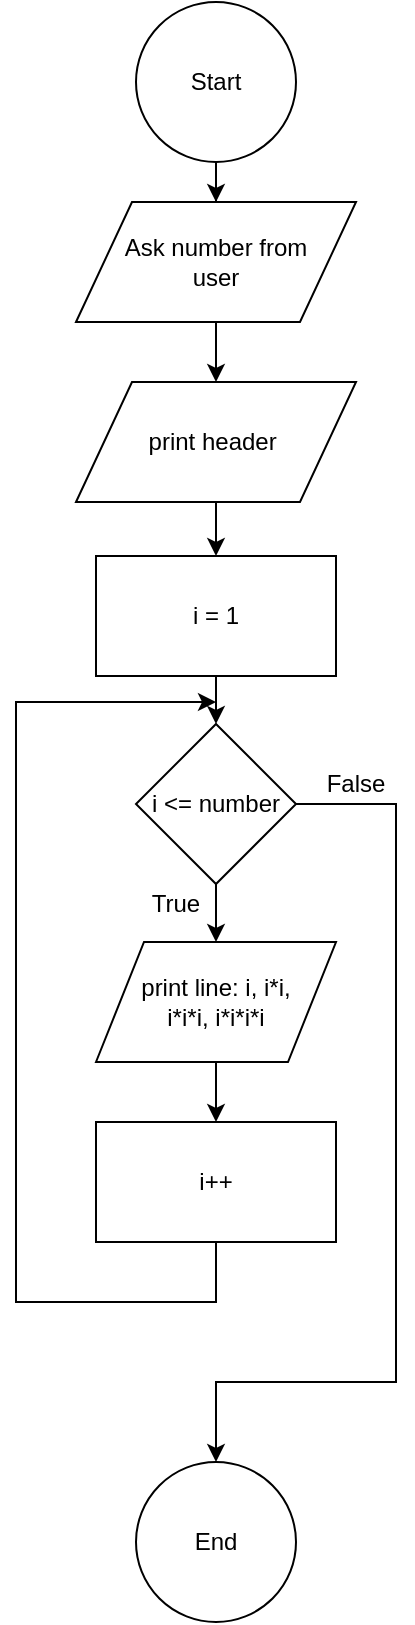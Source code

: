 <mxfile version="13.1.14" type="onedrive" pages="11"><diagram id="4CYJsk1R9TKp6CmVghif" name="Tabular_Output"><mxGraphModel dx="1038" dy="499" grid="1" gridSize="10" guides="1" tooltips="1" connect="1" arrows="1" fold="1" page="1" pageScale="1" pageWidth="1169" pageHeight="827" math="0" shadow="0"><root><mxCell id="0"/><mxCell id="1" parent="0"/><mxCell id="eawokpxw5V_SvhxwNOdT-3" style="edgeStyle=orthogonalEdgeStyle;rounded=0;orthogonalLoop=1;jettySize=auto;html=1;entryX=0.5;entryY=0;entryDx=0;entryDy=0;" parent="1" source="eawokpxw5V_SvhxwNOdT-4" target="eawokpxw5V_SvhxwNOdT-6" edge="1"><mxGeometry relative="1" as="geometry"/></mxCell><mxCell id="eawokpxw5V_SvhxwNOdT-4" value="Start" style="ellipse;whiteSpace=wrap;html=1;aspect=fixed;" parent="1" vertex="1"><mxGeometry x="240" y="50" width="80" height="80" as="geometry"/></mxCell><mxCell id="eawokpxw5V_SvhxwNOdT-5" style="edgeStyle=orthogonalEdgeStyle;rounded=0;orthogonalLoop=1;jettySize=auto;html=1;entryX=0.5;entryY=0;entryDx=0;entryDy=0;" parent="1" source="eawokpxw5V_SvhxwNOdT-6" target="eawokpxw5V_SvhxwNOdT-18" edge="1"><mxGeometry relative="1" as="geometry"><mxPoint x="280" y="230" as="targetPoint"/></mxGeometry></mxCell><mxCell id="eawokpxw5V_SvhxwNOdT-6" value="Ask number from &lt;br&gt;user" style="shape=parallelogram;perimeter=parallelogramPerimeter;whiteSpace=wrap;html=1;" parent="1" vertex="1"><mxGeometry x="210" y="150" width="140" height="60" as="geometry"/></mxCell><mxCell id="eawokpxw5V_SvhxwNOdT-8" style="edgeStyle=orthogonalEdgeStyle;rounded=0;orthogonalLoop=1;jettySize=auto;html=1;exitX=1;exitY=0.5;exitDx=0;exitDy=0;entryX=0.5;entryY=0;entryDx=0;entryDy=0;" parent="1" source="eawokpxw5V_SvhxwNOdT-9" target="eawokpxw5V_SvhxwNOdT-14" edge="1"><mxGeometry relative="1" as="geometry"><mxPoint x="280" y="650" as="targetPoint"/><Array as="points"><mxPoint x="370" y="451"/><mxPoint x="370" y="740"/><mxPoint x="280" y="740"/></Array></mxGeometry></mxCell><mxCell id="eawokpxw5V_SvhxwNOdT-22" style="edgeStyle=orthogonalEdgeStyle;rounded=0;orthogonalLoop=1;jettySize=auto;html=1;entryX=0.5;entryY=0;entryDx=0;entryDy=0;" parent="1" source="eawokpxw5V_SvhxwNOdT-9" target="eawokpxw5V_SvhxwNOdT-23" edge="1"><mxGeometry relative="1" as="geometry"><mxPoint x="280" y="520" as="targetPoint"/></mxGeometry></mxCell><mxCell id="eawokpxw5V_SvhxwNOdT-9" value="i &amp;lt;= number" style="rhombus;whiteSpace=wrap;html=1;" parent="1" vertex="1"><mxGeometry x="240" y="411" width="80" height="80" as="geometry"/></mxCell><mxCell id="eawokpxw5V_SvhxwNOdT-12" value="True" style="text;html=1;strokeColor=none;fillColor=none;align=center;verticalAlign=middle;whiteSpace=wrap;rounded=0;" parent="1" vertex="1"><mxGeometry x="240" y="491" width="40" height="20" as="geometry"/></mxCell><mxCell id="eawokpxw5V_SvhxwNOdT-13" value="False" style="text;html=1;strokeColor=none;fillColor=none;align=center;verticalAlign=middle;whiteSpace=wrap;rounded=0;" parent="1" vertex="1"><mxGeometry x="330" y="431" width="40" height="20" as="geometry"/></mxCell><mxCell id="eawokpxw5V_SvhxwNOdT-14" value="End" style="ellipse;whiteSpace=wrap;html=1;aspect=fixed;" parent="1" vertex="1"><mxGeometry x="240" y="780" width="80" height="80" as="geometry"/></mxCell><mxCell id="eawokpxw5V_SvhxwNOdT-17" style="edgeStyle=orthogonalEdgeStyle;rounded=0;orthogonalLoop=1;jettySize=auto;html=1;exitX=0.5;exitY=1;exitDx=0;exitDy=0;entryX=0.5;entryY=0;entryDx=0;entryDy=0;" parent="1" source="eawokpxw5V_SvhxwNOdT-15" target="eawokpxw5V_SvhxwNOdT-9" edge="1"><mxGeometry relative="1" as="geometry"/></mxCell><mxCell id="eawokpxw5V_SvhxwNOdT-15" value="i = 1" style="rounded=0;whiteSpace=wrap;html=1;" parent="1" vertex="1"><mxGeometry x="220" y="327" width="120" height="60" as="geometry"/></mxCell><mxCell id="eawokpxw5V_SvhxwNOdT-20" style="edgeStyle=orthogonalEdgeStyle;rounded=0;orthogonalLoop=1;jettySize=auto;html=1;entryX=0.5;entryY=0;entryDx=0;entryDy=0;" parent="1" source="eawokpxw5V_SvhxwNOdT-18" target="eawokpxw5V_SvhxwNOdT-15" edge="1"><mxGeometry relative="1" as="geometry"/></mxCell><mxCell id="eawokpxw5V_SvhxwNOdT-18" value="print header&amp;nbsp;" style="shape=parallelogram;perimeter=parallelogramPerimeter;whiteSpace=wrap;html=1;" parent="1" vertex="1"><mxGeometry x="210" y="240" width="140" height="60" as="geometry"/></mxCell><mxCell id="eawokpxw5V_SvhxwNOdT-24" style="edgeStyle=orthogonalEdgeStyle;rounded=0;orthogonalLoop=1;jettySize=auto;html=1;exitX=0.5;exitY=1;exitDx=0;exitDy=0;" parent="1" source="kzhI1gWfRXWsyzH4onwH-1" edge="1"><mxGeometry relative="1" as="geometry"><mxPoint x="280" y="400" as="targetPoint"/><mxPoint x="280" y="710" as="sourcePoint"/><Array as="points"><mxPoint x="280" y="700"/><mxPoint x="180" y="700"/><mxPoint x="180" y="400"/></Array></mxGeometry></mxCell><mxCell id="kzhI1gWfRXWsyzH4onwH-2" style="edgeStyle=orthogonalEdgeStyle;rounded=0;orthogonalLoop=1;jettySize=auto;html=1;exitX=0.5;exitY=1;exitDx=0;exitDy=0;entryX=0.5;entryY=0;entryDx=0;entryDy=0;" parent="1" source="eawokpxw5V_SvhxwNOdT-23" target="kzhI1gWfRXWsyzH4onwH-1" edge="1"><mxGeometry relative="1" as="geometry"/></mxCell><mxCell id="eawokpxw5V_SvhxwNOdT-23" value="print line: i, i*i, &lt;br&gt;i*i*i, i*i*i*i" style="shape=parallelogram;perimeter=parallelogramPerimeter;whiteSpace=wrap;html=1;" parent="1" vertex="1"><mxGeometry x="220" y="520" width="120" height="60" as="geometry"/></mxCell><mxCell id="kzhI1gWfRXWsyzH4onwH-1" value="i++" style="rounded=0;whiteSpace=wrap;html=1;" parent="1" vertex="1"><mxGeometry x="220" y="610" width="120" height="60" as="geometry"/></mxCell></root></mxGraphModel></diagram><diagram id="M2W9f-O69Wdgi1UvkgCI" name="Sum of integers"><mxGraphModel dx="1038" dy="499" grid="1" gridSize="10" guides="1" tooltips="1" connect="1" arrows="1" fold="1" page="1" pageScale="1" pageWidth="1169" pageHeight="827" math="0" shadow="0"><root><mxCell id="AhlYdHhWJTMLSeF_mmCM-0"/><mxCell id="AhlYdHhWJTMLSeF_mmCM-1" parent="AhlYdHhWJTMLSeF_mmCM-0"/><mxCell id="c_KAtbycyxj2H2dHp0Rp-0" style="edgeStyle=orthogonalEdgeStyle;rounded=0;orthogonalLoop=1;jettySize=auto;html=1;entryX=0.5;entryY=0;entryDx=0;entryDy=0;" parent="AhlYdHhWJTMLSeF_mmCM-1" source="c_KAtbycyxj2H2dHp0Rp-1" target="c_KAtbycyxj2H2dHp0Rp-2" edge="1"><mxGeometry relative="1" as="geometry"/></mxCell><mxCell id="c_KAtbycyxj2H2dHp0Rp-1" value="Start" style="ellipse;whiteSpace=wrap;html=1;aspect=fixed;" parent="AhlYdHhWJTMLSeF_mmCM-1" vertex="1"><mxGeometry x="310" y="30" width="80" height="80" as="geometry"/></mxCell><mxCell id="c_KAtbycyxj2H2dHp0Rp-2" value="Ask number from &lt;br&gt;user" style="shape=parallelogram;perimeter=parallelogramPerimeter;whiteSpace=wrap;html=1;" parent="AhlYdHhWJTMLSeF_mmCM-1" vertex="1"><mxGeometry x="280" y="130" width="140" height="60" as="geometry"/></mxCell><mxCell id="c_KAtbycyxj2H2dHp0Rp-3" style="edgeStyle=orthogonalEdgeStyle;rounded=0;orthogonalLoop=1;jettySize=auto;html=1;exitX=1;exitY=0.5;exitDx=0;exitDy=0;entryX=0.5;entryY=0;entryDx=0;entryDy=0;" parent="AhlYdHhWJTMLSeF_mmCM-1" source="c_KAtbycyxj2H2dHp0Rp-5" target="c_KAtbycyxj2H2dHp0Rp-16" edge="1"><mxGeometry relative="1" as="geometry"><mxPoint x="350" y="560" as="targetPoint"/><Array as="points"><mxPoint x="440" y="351"/><mxPoint x="440" y="640"/><mxPoint x="350" y="640"/></Array></mxGeometry></mxCell><mxCell id="c_KAtbycyxj2H2dHp0Rp-4" style="edgeStyle=orthogonalEdgeStyle;rounded=0;orthogonalLoop=1;jettySize=auto;html=1;exitX=0.5;exitY=1;exitDx=0;exitDy=0;entryX=0.5;entryY=0;entryDx=0;entryDy=0;" parent="AhlYdHhWJTMLSeF_mmCM-1" source="c_KAtbycyxj2H2dHp0Rp-5" target="c_KAtbycyxj2H2dHp0Rp-19" edge="1"><mxGeometry relative="1" as="geometry"/></mxCell><mxCell id="c_KAtbycyxj2H2dHp0Rp-5" value="i &amp;lt;= number" style="rhombus;whiteSpace=wrap;html=1;" parent="AhlYdHhWJTMLSeF_mmCM-1" vertex="1"><mxGeometry x="310" y="311" width="80" height="80" as="geometry"/></mxCell><mxCell id="c_KAtbycyxj2H2dHp0Rp-6" value="True" style="text;html=1;strokeColor=none;fillColor=none;align=center;verticalAlign=middle;whiteSpace=wrap;rounded=0;" parent="AhlYdHhWJTMLSeF_mmCM-1" vertex="1"><mxGeometry x="310" y="391" width="40" height="20" as="geometry"/></mxCell><mxCell id="c_KAtbycyxj2H2dHp0Rp-7" value="False" style="text;html=1;strokeColor=none;fillColor=none;align=center;verticalAlign=middle;whiteSpace=wrap;rounded=0;" parent="AhlYdHhWJTMLSeF_mmCM-1" vertex="1"><mxGeometry x="400" y="331" width="40" height="20" as="geometry"/></mxCell><mxCell id="c_KAtbycyxj2H2dHp0Rp-8" style="edgeStyle=orthogonalEdgeStyle;rounded=0;orthogonalLoop=1;jettySize=auto;html=1;exitX=0.5;exitY=0;exitDx=0;exitDy=0;entryX=0.5;entryY=1;entryDx=0;entryDy=0;" parent="AhlYdHhWJTMLSeF_mmCM-1" source="c_KAtbycyxj2H2dHp0Rp-9" target="c_KAtbycyxj2H2dHp0Rp-16" edge="1"><mxGeometry relative="1" as="geometry"><mxPoint x="350" y="747" as="sourcePoint"/></mxGeometry></mxCell><mxCell id="c_KAtbycyxj2H2dHp0Rp-9" value="End" style="ellipse;whiteSpace=wrap;html=1;aspect=fixed;" parent="AhlYdHhWJTMLSeF_mmCM-1" vertex="1"><mxGeometry x="310" y="747" width="80" height="80" as="geometry"/></mxCell><mxCell id="c_KAtbycyxj2H2dHp0Rp-10" style="edgeStyle=orthogonalEdgeStyle;rounded=0;orthogonalLoop=1;jettySize=auto;html=1;exitX=0.5;exitY=1;exitDx=0;exitDy=0;entryX=0.5;entryY=0;entryDx=0;entryDy=0;" parent="AhlYdHhWJTMLSeF_mmCM-1" source="c_KAtbycyxj2H2dHp0Rp-11" target="c_KAtbycyxj2H2dHp0Rp-5" edge="1"><mxGeometry relative="1" as="geometry"/></mxCell><mxCell id="c_KAtbycyxj2H2dHp0Rp-11" value="i = 1" style="rounded=0;whiteSpace=wrap;html=1;" parent="AhlYdHhWJTMLSeF_mmCM-1" vertex="1"><mxGeometry x="290" y="227" width="120" height="60" as="geometry"/></mxCell><mxCell id="c_KAtbycyxj2H2dHp0Rp-12" style="edgeStyle=orthogonalEdgeStyle;rounded=0;orthogonalLoop=1;jettySize=auto;html=1;entryX=0.5;entryY=0;entryDx=0;entryDy=0;exitX=0.5;exitY=1;exitDx=0;exitDy=0;" parent="AhlYdHhWJTMLSeF_mmCM-1" source="c_KAtbycyxj2H2dHp0Rp-2" target="c_KAtbycyxj2H2dHp0Rp-11" edge="1"><mxGeometry relative="1" as="geometry"><mxPoint x="350" y="200" as="sourcePoint"/></mxGeometry></mxCell><mxCell id="c_KAtbycyxj2H2dHp0Rp-13" style="edgeStyle=orthogonalEdgeStyle;rounded=0;orthogonalLoop=1;jettySize=auto;html=1;exitX=0.5;exitY=1;exitDx=0;exitDy=0;" parent="AhlYdHhWJTMLSeF_mmCM-1" source="c_KAtbycyxj2H2dHp0Rp-17" edge="1"><mxGeometry relative="1" as="geometry"><mxPoint x="350" y="300" as="targetPoint"/><Array as="points"><mxPoint x="350" y="610"/><mxPoint x="250" y="610"/><mxPoint x="250" y="300"/></Array><mxPoint x="350" y="720" as="sourcePoint"/></mxGeometry></mxCell><mxCell id="c_KAtbycyxj2H2dHp0Rp-16" value="print sum" style="shape=parallelogram;perimeter=parallelogramPerimeter;whiteSpace=wrap;html=1;" parent="AhlYdHhWJTMLSeF_mmCM-1" vertex="1"><mxGeometry x="290" y="667" width="120" height="60" as="geometry"/></mxCell><mxCell id="c_KAtbycyxj2H2dHp0Rp-17" value="i++" style="rounded=0;whiteSpace=wrap;html=1;" parent="AhlYdHhWJTMLSeF_mmCM-1" vertex="1"><mxGeometry x="290" y="520" width="120" height="60" as="geometry"/></mxCell><mxCell id="c_KAtbycyxj2H2dHp0Rp-18" style="edgeStyle=orthogonalEdgeStyle;rounded=0;orthogonalLoop=1;jettySize=auto;html=1;entryX=0.5;entryY=0;entryDx=0;entryDy=0;" parent="AhlYdHhWJTMLSeF_mmCM-1" source="c_KAtbycyxj2H2dHp0Rp-19" target="c_KAtbycyxj2H2dHp0Rp-17" edge="1"><mxGeometry relative="1" as="geometry"><mxPoint x="350" y="520" as="targetPoint"/></mxGeometry></mxCell><mxCell id="c_KAtbycyxj2H2dHp0Rp-19" value="sum += i" style="rounded=0;whiteSpace=wrap;html=1;" parent="AhlYdHhWJTMLSeF_mmCM-1" vertex="1"><mxGeometry x="290" y="430" width="120" height="60" as="geometry"/></mxCell></root></mxGraphModel></diagram><diagram id="BZJe63SHiOl60MHUeWmg" name="advanced sum of integers"><mxGraphModel dx="1038" dy="499" grid="1" gridSize="10" guides="1" tooltips="1" connect="1" arrows="1" fold="1" page="1" pageScale="1" pageWidth="1169" pageHeight="827" math="0" shadow="0"><root><mxCell id="6dDKMzQzd0Ioh5cuno-G-0"/><mxCell id="6dDKMzQzd0Ioh5cuno-G-1" parent="6dDKMzQzd0Ioh5cuno-G-0"/><mxCell id="B9rwqQFxGQXtwZj-Cuqv-0" style="edgeStyle=orthogonalEdgeStyle;rounded=0;orthogonalLoop=1;jettySize=auto;html=1;entryX=0.5;entryY=0;entryDx=0;entryDy=0;" parent="6dDKMzQzd0Ioh5cuno-G-1" source="B9rwqQFxGQXtwZj-Cuqv-1" target="B9rwqQFxGQXtwZj-Cuqv-2" edge="1"><mxGeometry relative="1" as="geometry"/></mxCell><mxCell id="B9rwqQFxGQXtwZj-Cuqv-1" value="Start" style="ellipse;whiteSpace=wrap;html=1;aspect=fixed;" parent="6dDKMzQzd0Ioh5cuno-G-1" vertex="1"><mxGeometry x="310" y="30" width="80" height="80" as="geometry"/></mxCell><mxCell id="B9rwqQFxGQXtwZj-Cuqv-2" value="Ask number from &lt;br&gt;user" style="shape=parallelogram;perimeter=parallelogramPerimeter;whiteSpace=wrap;html=1;" parent="6dDKMzQzd0Ioh5cuno-G-1" vertex="1"><mxGeometry x="280" y="130" width="140" height="60" as="geometry"/></mxCell><mxCell id="B9rwqQFxGQXtwZj-Cuqv-3" style="edgeStyle=orthogonalEdgeStyle;rounded=0;orthogonalLoop=1;jettySize=auto;html=1;exitX=1;exitY=0.5;exitDx=0;exitDy=0;entryX=0.5;entryY=0;entryDx=0;entryDy=0;" parent="6dDKMzQzd0Ioh5cuno-G-1" source="B9rwqQFxGQXtwZj-Cuqv-5" target="B9rwqQFxGQXtwZj-Cuqv-14" edge="1"><mxGeometry relative="1" as="geometry"><mxPoint x="350" y="560" as="targetPoint"/><Array as="points"><mxPoint x="440" y="351"/><mxPoint x="440" y="760"/><mxPoint x="350" y="760"/></Array></mxGeometry></mxCell><mxCell id="qWggo9PSGXO3Hg6YSOn3-5" style="edgeStyle=orthogonalEdgeStyle;rounded=0;orthogonalLoop=1;jettySize=auto;html=1;exitX=0.5;exitY=1;exitDx=0;exitDy=0;entryX=0.5;entryY=0;entryDx=0;entryDy=0;" parent="6dDKMzQzd0Ioh5cuno-G-1" source="B9rwqQFxGQXtwZj-Cuqv-5" target="qWggo9PSGXO3Hg6YSOn3-3" edge="1"><mxGeometry relative="1" as="geometry"/></mxCell><mxCell id="B9rwqQFxGQXtwZj-Cuqv-5" value="i &amp;lt;= number" style="rhombus;whiteSpace=wrap;html=1;" parent="6dDKMzQzd0Ioh5cuno-G-1" vertex="1"><mxGeometry x="310" y="311" width="80" height="80" as="geometry"/></mxCell><mxCell id="B9rwqQFxGQXtwZj-Cuqv-6" value="True" style="text;html=1;strokeColor=none;fillColor=none;align=center;verticalAlign=middle;whiteSpace=wrap;rounded=0;" parent="6dDKMzQzd0Ioh5cuno-G-1" vertex="1"><mxGeometry x="310" y="391" width="40" height="20" as="geometry"/></mxCell><mxCell id="B9rwqQFxGQXtwZj-Cuqv-7" value="False" style="text;html=1;strokeColor=none;fillColor=none;align=center;verticalAlign=middle;whiteSpace=wrap;rounded=0;" parent="6dDKMzQzd0Ioh5cuno-G-1" vertex="1"><mxGeometry x="400" y="331" width="40" height="20" as="geometry"/></mxCell><mxCell id="B9rwqQFxGQXtwZj-Cuqv-15" style="edgeStyle=orthogonalEdgeStyle;rounded=0;orthogonalLoop=1;jettySize=auto;html=1;exitX=0.5;exitY=0;exitDx=0;exitDy=0;entryX=0.5;entryY=1;entryDx=0;entryDy=0;" parent="6dDKMzQzd0Ioh5cuno-G-1" source="B9rwqQFxGQXtwZj-Cuqv-8" target="B9rwqQFxGQXtwZj-Cuqv-14" edge="1"><mxGeometry relative="1" as="geometry"><mxPoint x="350" y="880" as="sourcePoint"/></mxGeometry></mxCell><mxCell id="B9rwqQFxGQXtwZj-Cuqv-8" value="End" style="ellipse;whiteSpace=wrap;html=1;aspect=fixed;" parent="6dDKMzQzd0Ioh5cuno-G-1" vertex="1"><mxGeometry x="310" y="880" width="80" height="80" as="geometry"/></mxCell><mxCell id="B9rwqQFxGQXtwZj-Cuqv-9" style="edgeStyle=orthogonalEdgeStyle;rounded=0;orthogonalLoop=1;jettySize=auto;html=1;exitX=0.5;exitY=1;exitDx=0;exitDy=0;entryX=0.5;entryY=0;entryDx=0;entryDy=0;" parent="6dDKMzQzd0Ioh5cuno-G-1" source="B9rwqQFxGQXtwZj-Cuqv-10" target="B9rwqQFxGQXtwZj-Cuqv-5" edge="1"><mxGeometry relative="1" as="geometry"/></mxCell><mxCell id="B9rwqQFxGQXtwZj-Cuqv-10" value="i = 1" style="rounded=0;whiteSpace=wrap;html=1;" parent="6dDKMzQzd0Ioh5cuno-G-1" vertex="1"><mxGeometry x="290" y="227" width="120" height="60" as="geometry"/></mxCell><mxCell id="B9rwqQFxGQXtwZj-Cuqv-11" style="edgeStyle=orthogonalEdgeStyle;rounded=0;orthogonalLoop=1;jettySize=auto;html=1;entryX=0.5;entryY=0;entryDx=0;entryDy=0;exitX=0.5;exitY=1;exitDx=0;exitDy=0;" parent="6dDKMzQzd0Ioh5cuno-G-1" source="B9rwqQFxGQXtwZj-Cuqv-2" target="B9rwqQFxGQXtwZj-Cuqv-10" edge="1"><mxGeometry relative="1" as="geometry"><mxPoint x="350" y="200" as="sourcePoint"/></mxGeometry></mxCell><mxCell id="B9rwqQFxGQXtwZj-Cuqv-12" style="edgeStyle=orthogonalEdgeStyle;rounded=0;orthogonalLoop=1;jettySize=auto;html=1;exitX=0.5;exitY=1;exitDx=0;exitDy=0;" parent="6dDKMzQzd0Ioh5cuno-G-1" source="qWggo9PSGXO3Hg6YSOn3-0" edge="1"><mxGeometry relative="1" as="geometry"><mxPoint x="350" y="300" as="targetPoint"/><Array as="points"><mxPoint x="350" y="720"/><mxPoint x="250" y="720"/><mxPoint x="250" y="300"/></Array><mxPoint x="350" y="720" as="sourcePoint"/></mxGeometry></mxCell><mxCell id="qWggo9PSGXO3Hg6YSOn3-1" style="edgeStyle=orthogonalEdgeStyle;rounded=0;orthogonalLoop=1;jettySize=auto;html=1;entryX=0.5;entryY=0;entryDx=0;entryDy=0;" parent="6dDKMzQzd0Ioh5cuno-G-1" source="B9rwqQFxGQXtwZj-Cuqv-13" target="qWggo9PSGXO3Hg6YSOn3-0" edge="1"><mxGeometry relative="1" as="geometry"/></mxCell><mxCell id="B9rwqQFxGQXtwZj-Cuqv-13" value="print &lt;br&gt;intermediate sum" style="shape=parallelogram;perimeter=parallelogramPerimeter;whiteSpace=wrap;html=1;" parent="6dDKMzQzd0Ioh5cuno-G-1" vertex="1"><mxGeometry x="290" y="520" width="120" height="60" as="geometry"/></mxCell><mxCell id="B9rwqQFxGQXtwZj-Cuqv-14" value="print sum" style="shape=parallelogram;perimeter=parallelogramPerimeter;whiteSpace=wrap;html=1;" parent="6dDKMzQzd0Ioh5cuno-G-1" vertex="1"><mxGeometry x="290" y="800" width="120" height="60" as="geometry"/></mxCell><mxCell id="qWggo9PSGXO3Hg6YSOn3-0" value="i++" style="rounded=0;whiteSpace=wrap;html=1;" parent="6dDKMzQzd0Ioh5cuno-G-1" vertex="1"><mxGeometry x="290" y="620" width="120" height="60" as="geometry"/></mxCell><mxCell id="qWggo9PSGXO3Hg6YSOn3-4" style="edgeStyle=orthogonalEdgeStyle;rounded=0;orthogonalLoop=1;jettySize=auto;html=1;entryX=0.5;entryY=0;entryDx=0;entryDy=0;" parent="6dDKMzQzd0Ioh5cuno-G-1" source="qWggo9PSGXO3Hg6YSOn3-3" target="B9rwqQFxGQXtwZj-Cuqv-13" edge="1"><mxGeometry relative="1" as="geometry"/></mxCell><mxCell id="qWggo9PSGXO3Hg6YSOn3-3" value="sum += i" style="rounded=0;whiteSpace=wrap;html=1;" parent="6dDKMzQzd0Ioh5cuno-G-1" vertex="1"><mxGeometry x="290" y="430" width="120" height="60" as="geometry"/></mxCell></root></mxGraphModel></diagram><diagram id="3l1A20Dxz6b4on4VgXKn" name="reverse sum "><mxGraphModel dx="1038" dy="499" grid="1" gridSize="10" guides="1" tooltips="1" connect="1" arrows="1" fold="1" page="1" pageScale="1" pageWidth="1169" pageHeight="827" math="0" shadow="0"><root><mxCell id="vpbMyddt06xdvFnLsLw1-0"/><mxCell id="vpbMyddt06xdvFnLsLw1-1" parent="vpbMyddt06xdvFnLsLw1-0"/><mxCell id="L0kZO8YosGF55BuSjqtb-0" style="edgeStyle=orthogonalEdgeStyle;rounded=0;orthogonalLoop=1;jettySize=auto;html=1;entryX=0.5;entryY=0;entryDx=0;entryDy=0;" parent="vpbMyddt06xdvFnLsLw1-1" source="L0kZO8YosGF55BuSjqtb-1" target="L0kZO8YosGF55BuSjqtb-2" edge="1"><mxGeometry relative="1" as="geometry"/></mxCell><mxCell id="L0kZO8YosGF55BuSjqtb-1" value="Start" style="ellipse;whiteSpace=wrap;html=1;aspect=fixed;" parent="vpbMyddt06xdvFnLsLw1-1" vertex="1"><mxGeometry x="310" y="30" width="80" height="80" as="geometry"/></mxCell><mxCell id="L0kZO8YosGF55BuSjqtb-2" value="Get number from user greater than 15, N" style="shape=parallelogram;perimeter=parallelogramPerimeter;whiteSpace=wrap;html=1;" parent="vpbMyddt06xdvFnLsLw1-1" vertex="1"><mxGeometry x="280" y="130" width="140" height="60" as="geometry"/></mxCell><mxCell id="L0kZO8YosGF55BuSjqtb-3" style="edgeStyle=orthogonalEdgeStyle;rounded=0;orthogonalLoop=1;jettySize=auto;html=1;exitX=1;exitY=0.5;exitDx=0;exitDy=0;entryX=0.5;entryY=0;entryDx=0;entryDy=0;" parent="vpbMyddt06xdvFnLsLw1-1" source="L0kZO8YosGF55BuSjqtb-5" target="L0kZO8YosGF55BuSjqtb-14" edge="1"><mxGeometry relative="1" as="geometry"><mxPoint x="350" y="560" as="targetPoint"/><Array as="points"><mxPoint x="440" y="351"/><mxPoint x="440" y="640"/><mxPoint x="350" y="640"/></Array></mxGeometry></mxCell><mxCell id="L0kZO8YosGF55BuSjqtb-4" style="edgeStyle=orthogonalEdgeStyle;rounded=0;orthogonalLoop=1;jettySize=auto;html=1;exitX=0.5;exitY=1;exitDx=0;exitDy=0;entryX=0.5;entryY=0;entryDx=0;entryDy=0;" parent="vpbMyddt06xdvFnLsLw1-1" source="L0kZO8YosGF55BuSjqtb-5" target="L0kZO8YosGF55BuSjqtb-17" edge="1"><mxGeometry relative="1" as="geometry"/></mxCell><mxCell id="L0kZO8YosGF55BuSjqtb-5" value="sum &amp;lt; N" style="rhombus;whiteSpace=wrap;html=1;" parent="vpbMyddt06xdvFnLsLw1-1" vertex="1"><mxGeometry x="310" y="311" width="80" height="80" as="geometry"/></mxCell><mxCell id="L0kZO8YosGF55BuSjqtb-6" value="True" style="text;html=1;strokeColor=none;fillColor=none;align=center;verticalAlign=middle;whiteSpace=wrap;rounded=0;" parent="vpbMyddt06xdvFnLsLw1-1" vertex="1"><mxGeometry x="310" y="391" width="40" height="20" as="geometry"/></mxCell><mxCell id="L0kZO8YosGF55BuSjqtb-7" value="False" style="text;html=1;strokeColor=none;fillColor=none;align=center;verticalAlign=middle;whiteSpace=wrap;rounded=0;" parent="vpbMyddt06xdvFnLsLw1-1" vertex="1"><mxGeometry x="400" y="331" width="40" height="20" as="geometry"/></mxCell><mxCell id="L0kZO8YosGF55BuSjqtb-8" style="edgeStyle=orthogonalEdgeStyle;rounded=0;orthogonalLoop=1;jettySize=auto;html=1;exitX=0.5;exitY=0;exitDx=0;exitDy=0;entryX=0.5;entryY=1;entryDx=0;entryDy=0;" parent="vpbMyddt06xdvFnLsLw1-1" source="L0kZO8YosGF55BuSjqtb-9" target="L0kZO8YosGF55BuSjqtb-14" edge="1"><mxGeometry relative="1" as="geometry"><mxPoint x="350" y="747" as="sourcePoint"/></mxGeometry></mxCell><mxCell id="L0kZO8YosGF55BuSjqtb-9" value="End" style="ellipse;whiteSpace=wrap;html=1;aspect=fixed;" parent="vpbMyddt06xdvFnLsLw1-1" vertex="1"><mxGeometry x="310" y="747" width="80" height="80" as="geometry"/></mxCell><mxCell id="L0kZO8YosGF55BuSjqtb-10" style="edgeStyle=orthogonalEdgeStyle;rounded=0;orthogonalLoop=1;jettySize=auto;html=1;exitX=0.5;exitY=1;exitDx=0;exitDy=0;entryX=0.5;entryY=0;entryDx=0;entryDy=0;" parent="vpbMyddt06xdvFnLsLw1-1" source="L0kZO8YosGF55BuSjqtb-11" target="L0kZO8YosGF55BuSjqtb-5" edge="1"><mxGeometry relative="1" as="geometry"/></mxCell><mxCell id="L0kZO8YosGF55BuSjqtb-11" value="define sum, result" style="rounded=0;whiteSpace=wrap;html=1;" parent="vpbMyddt06xdvFnLsLw1-1" vertex="1"><mxGeometry x="290" y="227" width="120" height="60" as="geometry"/></mxCell><mxCell id="L0kZO8YosGF55BuSjqtb-12" style="edgeStyle=orthogonalEdgeStyle;rounded=0;orthogonalLoop=1;jettySize=auto;html=1;entryX=0.5;entryY=0;entryDx=0;entryDy=0;exitX=0.5;exitY=1;exitDx=0;exitDy=0;" parent="vpbMyddt06xdvFnLsLw1-1" source="L0kZO8YosGF55BuSjqtb-2" target="L0kZO8YosGF55BuSjqtb-11" edge="1"><mxGeometry relative="1" as="geometry"><mxPoint x="350" y="200" as="sourcePoint"/></mxGeometry></mxCell><mxCell id="L0kZO8YosGF55BuSjqtb-13" style="edgeStyle=orthogonalEdgeStyle;rounded=0;orthogonalLoop=1;jettySize=auto;html=1;exitX=0.5;exitY=1;exitDx=0;exitDy=0;" parent="vpbMyddt06xdvFnLsLw1-1" source="L0kZO8YosGF55BuSjqtb-15" edge="1"><mxGeometry relative="1" as="geometry"><mxPoint x="350" y="300" as="targetPoint"/><Array as="points"><mxPoint x="350" y="610"/><mxPoint x="250" y="610"/><mxPoint x="250" y="300"/></Array><mxPoint x="350" y="720" as="sourcePoint"/></mxGeometry></mxCell><mxCell id="L0kZO8YosGF55BuSjqtb-14" value="print result" style="shape=parallelogram;perimeter=parallelogramPerimeter;whiteSpace=wrap;html=1;" parent="vpbMyddt06xdvFnLsLw1-1" vertex="1"><mxGeometry x="290" y="667" width="120" height="60" as="geometry"/></mxCell><mxCell id="L0kZO8YosGF55BuSjqtb-15" value="sum += result" style="rounded=0;whiteSpace=wrap;html=1;" parent="vpbMyddt06xdvFnLsLw1-1" vertex="1"><mxGeometry x="290" y="520" width="120" height="60" as="geometry"/></mxCell><mxCell id="L0kZO8YosGF55BuSjqtb-16" style="edgeStyle=orthogonalEdgeStyle;rounded=0;orthogonalLoop=1;jettySize=auto;html=1;entryX=0.5;entryY=0;entryDx=0;entryDy=0;" parent="vpbMyddt06xdvFnLsLw1-1" source="L0kZO8YosGF55BuSjqtb-17" target="L0kZO8YosGF55BuSjqtb-15" edge="1"><mxGeometry relative="1" as="geometry"><mxPoint x="350" y="520" as="targetPoint"/></mxGeometry></mxCell><mxCell id="L0kZO8YosGF55BuSjqtb-17" value="result += 1" style="rounded=0;whiteSpace=wrap;html=1;" parent="vpbMyddt06xdvFnLsLw1-1" vertex="1"><mxGeometry x="290" y="430" width="120" height="60" as="geometry"/></mxCell></root></mxGraphModel></diagram><diagram id="tVv_Xj9GFjsFMkztTkJx" name="limited min and max"><mxGraphModel dx="1038" dy="548" grid="1" gridSize="10" guides="1" tooltips="1" connect="1" arrows="1" fold="1" page="1" pageScale="1" pageWidth="1169" pageHeight="827" math="0" shadow="0"><root><mxCell id="8AEpO42mOZQP0UAjDp6T-0"/><mxCell id="8AEpO42mOZQP0UAjDp6T-1" parent="8AEpO42mOZQP0UAjDp6T-0"/><mxCell id="g_a9dzsyN58nZsGLmL9z-24" style="edgeStyle=orthogonalEdgeStyle;rounded=0;orthogonalLoop=1;jettySize=auto;html=1;entryX=0.5;entryY=0;entryDx=0;entryDy=0;" parent="8AEpO42mOZQP0UAjDp6T-1" source="g_a9dzsyN58nZsGLmL9z-1" target="g_a9dzsyN58nZsGLmL9z-23" edge="1"><mxGeometry relative="1" as="geometry"/></mxCell><mxCell id="g_a9dzsyN58nZsGLmL9z-1" value="Start" style="ellipse;whiteSpace=wrap;html=1;aspect=fixed;" parent="8AEpO42mOZQP0UAjDp6T-1" vertex="1"><mxGeometry x="315" y="50" width="80" height="80" as="geometry"/></mxCell><mxCell id="g_a9dzsyN58nZsGLmL9z-3" style="edgeStyle=orthogonalEdgeStyle;rounded=0;orthogonalLoop=1;jettySize=auto;html=1;exitX=1;exitY=0.5;exitDx=0;exitDy=0;entryX=0.5;entryY=0;entryDx=0;entryDy=0;" parent="8AEpO42mOZQP0UAjDp6T-1" source="g_a9dzsyN58nZsGLmL9z-5" target="g_a9dzsyN58nZsGLmL9z-16" edge="1"><mxGeometry relative="1" as="geometry"><mxPoint x="355" y="673" as="targetPoint"/><Array as="points"><mxPoint x="600" y="464"/><mxPoint x="600" y="1150"/><mxPoint x="355" y="1150"/></Array></mxGeometry></mxCell><mxCell id="g_a9dzsyN58nZsGLmL9z-4" style="edgeStyle=orthogonalEdgeStyle;rounded=0;orthogonalLoop=1;jettySize=auto;html=1;exitX=0.5;exitY=1;exitDx=0;exitDy=0;entryX=0.5;entryY=0;entryDx=0;entryDy=0;" parent="8AEpO42mOZQP0UAjDp6T-1" source="g_a9dzsyN58nZsGLmL9z-5" target="g_a9dzsyN58nZsGLmL9z-15" edge="1"><mxGeometry relative="1" as="geometry"><mxPoint x="355" y="543" as="targetPoint"/></mxGeometry></mxCell><mxCell id="g_a9dzsyN58nZsGLmL9z-5" value="i &amp;lt;= 3" style="rhombus;whiteSpace=wrap;html=1;" parent="8AEpO42mOZQP0UAjDp6T-1" vertex="1"><mxGeometry x="315" y="424" width="80" height="80" as="geometry"/></mxCell><mxCell id="g_a9dzsyN58nZsGLmL9z-6" value="True" style="text;html=1;strokeColor=none;fillColor=none;align=center;verticalAlign=middle;whiteSpace=wrap;rounded=0;" parent="8AEpO42mOZQP0UAjDp6T-1" vertex="1"><mxGeometry x="315" y="504" width="40" height="20" as="geometry"/></mxCell><mxCell id="g_a9dzsyN58nZsGLmL9z-7" value="False" style="text;html=1;strokeColor=none;fillColor=none;align=center;verticalAlign=middle;whiteSpace=wrap;rounded=0;" parent="8AEpO42mOZQP0UAjDp6T-1" vertex="1"><mxGeometry x="405" y="444" width="40" height="20" as="geometry"/></mxCell><mxCell id="g_a9dzsyN58nZsGLmL9z-8" style="edgeStyle=orthogonalEdgeStyle;rounded=0;orthogonalLoop=1;jettySize=auto;html=1;exitX=0.5;exitY=0;exitDx=0;exitDy=0;entryX=0.5;entryY=1;entryDx=0;entryDy=0;" parent="8AEpO42mOZQP0UAjDp6T-1" source="g_a9dzsyN58nZsGLmL9z-9" target="g_a9dzsyN58nZsGLmL9z-16" edge="1"><mxGeometry relative="1" as="geometry"><mxPoint x="355" y="1260" as="sourcePoint"/></mxGeometry></mxCell><mxCell id="g_a9dzsyN58nZsGLmL9z-9" value="End" style="ellipse;whiteSpace=wrap;html=1;aspect=fixed;" parent="8AEpO42mOZQP0UAjDp6T-1" vertex="1"><mxGeometry x="315" y="1260" width="80" height="80" as="geometry"/></mxCell><mxCell id="g_a9dzsyN58nZsGLmL9z-10" style="edgeStyle=orthogonalEdgeStyle;rounded=0;orthogonalLoop=1;jettySize=auto;html=1;exitX=0.5;exitY=1;exitDx=0;exitDy=0;entryX=0.5;entryY=0;entryDx=0;entryDy=0;" parent="8AEpO42mOZQP0UAjDp6T-1" source="g_a9dzsyN58nZsGLmL9z-11" target="g_a9dzsyN58nZsGLmL9z-5" edge="1"><mxGeometry relative="1" as="geometry"/></mxCell><mxCell id="g_a9dzsyN58nZsGLmL9z-11" value="i = 2" style="rounded=0;whiteSpace=wrap;html=1;" parent="8AEpO42mOZQP0UAjDp6T-1" vertex="1"><mxGeometry x="295" y="340" width="120" height="60" as="geometry"/></mxCell><mxCell id="g_a9dzsyN58nZsGLmL9z-13" style="edgeStyle=orthogonalEdgeStyle;rounded=0;orthogonalLoop=1;jettySize=auto;html=1;exitX=0.5;exitY=1;exitDx=0;exitDy=0;" parent="8AEpO42mOZQP0UAjDp6T-1" source="g_a9dzsyN58nZsGLmL9z-17" edge="1"><mxGeometry relative="1" as="geometry"><mxPoint x="355" y="413" as="targetPoint"/><Array as="points"><mxPoint x="355" y="1120"/><mxPoint x="255" y="1120"/><mxPoint x="255" y="413"/></Array><mxPoint x="355" y="833" as="sourcePoint"/></mxGeometry></mxCell><mxCell id="g_a9dzsyN58nZsGLmL9z-42" style="edgeStyle=orthogonalEdgeStyle;rounded=0;orthogonalLoop=1;jettySize=auto;html=1;exitX=0.5;exitY=1;exitDx=0;exitDy=0;" parent="8AEpO42mOZQP0UAjDp6T-1" source="g_a9dzsyN58nZsGLmL9z-15" target="g_a9dzsyN58nZsGLmL9z-26" edge="1"><mxGeometry relative="1" as="geometry"/></mxCell><mxCell id="g_a9dzsyN58nZsGLmL9z-15" value="Get amount of products for &lt;br&gt;agent i" style="shape=parallelogram;perimeter=parallelogramPerimeter;whiteSpace=wrap;html=1;" parent="8AEpO42mOZQP0UAjDp6T-1" vertex="1"><mxGeometry x="295" y="540" width="120" height="60" as="geometry"/></mxCell><mxCell id="g_a9dzsyN58nZsGLmL9z-16" value="print sum" style="shape=parallelogram;perimeter=parallelogramPerimeter;whiteSpace=wrap;html=1;" parent="8AEpO42mOZQP0UAjDp6T-1" vertex="1"><mxGeometry x="295" y="1180" width="120" height="60" as="geometry"/></mxCell><mxCell id="g_a9dzsyN58nZsGLmL9z-17" value="i++" style="rounded=0;whiteSpace=wrap;html=1;" parent="8AEpO42mOZQP0UAjDp6T-1" vertex="1"><mxGeometry x="295" y="1030" width="120" height="60" as="geometry"/></mxCell><mxCell id="g_a9dzsyN58nZsGLmL9z-22" style="edgeStyle=orthogonalEdgeStyle;rounded=0;orthogonalLoop=1;jettySize=auto;html=1;entryX=0.5;entryY=0;entryDx=0;entryDy=0;" parent="8AEpO42mOZQP0UAjDp6T-1" source="g_a9dzsyN58nZsGLmL9z-20" target="g_a9dzsyN58nZsGLmL9z-11" edge="1"><mxGeometry relative="1" as="geometry"/></mxCell><mxCell id="g_a9dzsyN58nZsGLmL9z-20" value="Min, max = products" style="rounded=0;whiteSpace=wrap;html=1;" parent="8AEpO42mOZQP0UAjDp6T-1" vertex="1"><mxGeometry x="295" y="250" width="120" height="60" as="geometry"/></mxCell><mxCell id="g_a9dzsyN58nZsGLmL9z-25" style="edgeStyle=orthogonalEdgeStyle;rounded=0;orthogonalLoop=1;jettySize=auto;html=1;entryX=0.5;entryY=0;entryDx=0;entryDy=0;" parent="8AEpO42mOZQP0UAjDp6T-1" source="g_a9dzsyN58nZsGLmL9z-23" target="g_a9dzsyN58nZsGLmL9z-20" edge="1"><mxGeometry relative="1" as="geometry"/></mxCell><mxCell id="g_a9dzsyN58nZsGLmL9z-23" value="Get amount of products for &lt;br&gt;agent 1" style="shape=parallelogram;perimeter=parallelogramPerimeter;whiteSpace=wrap;html=1;" parent="8AEpO42mOZQP0UAjDp6T-1" vertex="1"><mxGeometry x="295" y="160" width="120" height="60" as="geometry"/></mxCell><mxCell id="g_a9dzsyN58nZsGLmL9z-28" style="edgeStyle=orthogonalEdgeStyle;rounded=0;orthogonalLoop=1;jettySize=auto;html=1;entryX=0.5;entryY=0;entryDx=0;entryDy=0;" parent="8AEpO42mOZQP0UAjDp6T-1" source="g_a9dzsyN58nZsGLmL9z-26" target="g_a9dzsyN58nZsGLmL9z-27" edge="1"><mxGeometry relative="1" as="geometry"/></mxCell><mxCell id="g_a9dzsyN58nZsGLmL9z-38" style="edgeStyle=orthogonalEdgeStyle;rounded=0;orthogonalLoop=1;jettySize=auto;html=1;exitX=1;exitY=0.5;exitDx=0;exitDy=0;entryX=0.5;entryY=0;entryDx=0;entryDy=0;" parent="8AEpO42mOZQP0UAjDp6T-1" source="g_a9dzsyN58nZsGLmL9z-26" target="g_a9dzsyN58nZsGLmL9z-31" edge="1"><mxGeometry relative="1" as="geometry"/></mxCell><mxCell id="g_a9dzsyN58nZsGLmL9z-26" value="products &amp;lt; min" style="rhombus;whiteSpace=wrap;html=1;" parent="8AEpO42mOZQP0UAjDp6T-1" vertex="1"><mxGeometry x="315" y="620" width="80" height="80" as="geometry"/></mxCell><mxCell id="g_a9dzsyN58nZsGLmL9z-39" style="edgeStyle=orthogonalEdgeStyle;rounded=0;orthogonalLoop=1;jettySize=auto;html=1;entryX=0.5;entryY=0;entryDx=0;entryDy=0;" parent="8AEpO42mOZQP0UAjDp6T-1" source="g_a9dzsyN58nZsGLmL9z-27" target="g_a9dzsyN58nZsGLmL9z-17" edge="1"><mxGeometry relative="1" as="geometry"/></mxCell><mxCell id="g_a9dzsyN58nZsGLmL9z-27" value="min = products" style="rounded=0;whiteSpace=wrap;html=1;" parent="8AEpO42mOZQP0UAjDp6T-1" vertex="1"><mxGeometry x="295" y="730" width="120" height="60" as="geometry"/></mxCell><mxCell id="g_a9dzsyN58nZsGLmL9z-29" value="True" style="text;html=1;strokeColor=none;fillColor=none;align=center;verticalAlign=middle;whiteSpace=wrap;rounded=0;" parent="8AEpO42mOZQP0UAjDp6T-1" vertex="1"><mxGeometry x="315" y="700" width="40" height="20" as="geometry"/></mxCell><mxCell id="g_a9dzsyN58nZsGLmL9z-30" style="edgeStyle=orthogonalEdgeStyle;rounded=0;orthogonalLoop=1;jettySize=auto;html=1;entryX=0.5;entryY=0;entryDx=0;entryDy=0;" parent="8AEpO42mOZQP0UAjDp6T-1" source="g_a9dzsyN58nZsGLmL9z-31" target="g_a9dzsyN58nZsGLmL9z-32" edge="1"><mxGeometry relative="1" as="geometry"/></mxCell><mxCell id="g_a9dzsyN58nZsGLmL9z-41" style="edgeStyle=orthogonalEdgeStyle;rounded=0;orthogonalLoop=1;jettySize=auto;html=1;exitX=1;exitY=0.5;exitDx=0;exitDy=0;entryX=0.5;entryY=0;entryDx=0;entryDy=0;" parent="8AEpO42mOZQP0UAjDp6T-1" source="g_a9dzsyN58nZsGLmL9z-31" target="g_a9dzsyN58nZsGLmL9z-17" edge="1"><mxGeometry relative="1" as="geometry"><mxPoint x="560" y="960" as="targetPoint"/><Array as="points"><mxPoint x="560" y="750"/><mxPoint x="560" y="950"/><mxPoint x="355" y="950"/></Array></mxGeometry></mxCell><mxCell id="g_a9dzsyN58nZsGLmL9z-31" value="products &amp;gt; max" style="rhombus;whiteSpace=wrap;html=1;" parent="8AEpO42mOZQP0UAjDp6T-1" vertex="1"><mxGeometry x="435" y="710" width="80" height="80" as="geometry"/></mxCell><mxCell id="g_a9dzsyN58nZsGLmL9z-40" style="edgeStyle=orthogonalEdgeStyle;rounded=0;orthogonalLoop=1;jettySize=auto;html=1;entryX=0.5;entryY=0;entryDx=0;entryDy=0;" parent="8AEpO42mOZQP0UAjDp6T-1" source="g_a9dzsyN58nZsGLmL9z-32" target="g_a9dzsyN58nZsGLmL9z-17" edge="1"><mxGeometry relative="1" as="geometry"><Array as="points"><mxPoint x="475" y="950"/><mxPoint x="355" y="950"/></Array></mxGeometry></mxCell><mxCell id="g_a9dzsyN58nZsGLmL9z-32" value="max = products" style="rounded=0;whiteSpace=wrap;html=1;" parent="8AEpO42mOZQP0UAjDp6T-1" vertex="1"><mxGeometry x="415" y="820" width="120" height="60" as="geometry"/></mxCell><mxCell id="g_a9dzsyN58nZsGLmL9z-33" value="True" style="text;html=1;strokeColor=none;fillColor=none;align=center;verticalAlign=middle;whiteSpace=wrap;rounded=0;" parent="8AEpO42mOZQP0UAjDp6T-1" vertex="1"><mxGeometry x="435" y="790" width="40" height="20" as="geometry"/></mxCell></root></mxGraphModel></diagram><diagram id="wp8PwMICshMV-FHUhgav" name="extended min and max"><mxGraphModel dx="1505" dy="696" grid="1" gridSize="10" guides="1" tooltips="1" connect="1" arrows="1" fold="1" page="1" pageScale="1" pageWidth="1169" pageHeight="827" math="0" shadow="0"><root><mxCell id="atQCYAkD12jIDzJbVq_F-0"/><mxCell id="atQCYAkD12jIDzJbVq_F-1" parent="atQCYAkD12jIDzJbVq_F-0"/><mxCell id="3Djy2l9nqc2MLqIPokP3-0" style="edgeStyle=orthogonalEdgeStyle;rounded=0;orthogonalLoop=1;jettySize=auto;html=1;entryX=0.5;entryY=0;entryDx=0;entryDy=0;" edge="1" parent="atQCYAkD12jIDzJbVq_F-1" source="3Djy2l9nqc2MLqIPokP3-1" target="3Djy2l9nqc2MLqIPokP3-19"><mxGeometry relative="1" as="geometry"/></mxCell><mxCell id="3Djy2l9nqc2MLqIPokP3-1" value="Start" style="ellipse;whiteSpace=wrap;html=1;aspect=fixed;" vertex="1" parent="atQCYAkD12jIDzJbVq_F-1"><mxGeometry x="315" y="50" width="80" height="80" as="geometry"/></mxCell><mxCell id="3Djy2l9nqc2MLqIPokP3-2" style="edgeStyle=orthogonalEdgeStyle;rounded=0;orthogonalLoop=1;jettySize=auto;html=1;exitX=1;exitY=0.5;exitDx=0;exitDy=0;entryX=0.5;entryY=0;entryDx=0;entryDy=0;" edge="1" parent="atQCYAkD12jIDzJbVq_F-1" source="3Djy2l9nqc2MLqIPokP3-4" target="3Djy2l9nqc2MLqIPokP3-14"><mxGeometry relative="1" as="geometry"><mxPoint x="355" y="673" as="targetPoint"/><Array as="points"><mxPoint x="600" y="464"/><mxPoint x="600" y="1150"/><mxPoint x="355" y="1150"/></Array></mxGeometry></mxCell><mxCell id="3Djy2l9nqc2MLqIPokP3-4" value="products &amp;gt;= 0" style="rhombus;whiteSpace=wrap;html=1;" vertex="1" parent="atQCYAkD12jIDzJbVq_F-1"><mxGeometry x="315" y="424" width="80" height="80" as="geometry"/></mxCell><mxCell id="3Djy2l9nqc2MLqIPokP3-34" style="edgeStyle=orthogonalEdgeStyle;rounded=0;orthogonalLoop=1;jettySize=auto;html=1;exitX=1;exitY=0;exitDx=0;exitDy=0;entryX=0.5;entryY=0;entryDx=0;entryDy=0;" edge="1" parent="atQCYAkD12jIDzJbVq_F-1" source="3Djy2l9nqc2MLqIPokP3-5" target="3Djy2l9nqc2MLqIPokP3-22"><mxGeometry relative="1" as="geometry"/></mxCell><mxCell id="3Djy2l9nqc2MLqIPokP3-5" value="True" style="text;html=1;strokeColor=none;fillColor=none;align=center;verticalAlign=middle;whiteSpace=wrap;rounded=0;" vertex="1" parent="atQCYAkD12jIDzJbVq_F-1"><mxGeometry x="315" y="504" width="40" height="20" as="geometry"/></mxCell><mxCell id="3Djy2l9nqc2MLqIPokP3-6" value="False" style="text;html=1;strokeColor=none;fillColor=none;align=center;verticalAlign=middle;whiteSpace=wrap;rounded=0;" vertex="1" parent="atQCYAkD12jIDzJbVq_F-1"><mxGeometry x="405" y="444" width="40" height="20" as="geometry"/></mxCell><mxCell id="3Djy2l9nqc2MLqIPokP3-7" style="edgeStyle=orthogonalEdgeStyle;rounded=0;orthogonalLoop=1;jettySize=auto;html=1;exitX=0.5;exitY=0;exitDx=0;exitDy=0;entryX=0.5;entryY=1;entryDx=0;entryDy=0;" edge="1" parent="atQCYAkD12jIDzJbVq_F-1" source="3Djy2l9nqc2MLqIPokP3-8" target="3Djy2l9nqc2MLqIPokP3-14"><mxGeometry relative="1" as="geometry"><mxPoint x="355" y="1260" as="sourcePoint"/></mxGeometry></mxCell><mxCell id="3Djy2l9nqc2MLqIPokP3-8" value="End" style="ellipse;whiteSpace=wrap;html=1;aspect=fixed;" vertex="1" parent="atQCYAkD12jIDzJbVq_F-1"><mxGeometry x="315" y="1260" width="80" height="80" as="geometry"/></mxCell><mxCell id="3Djy2l9nqc2MLqIPokP3-9" style="edgeStyle=orthogonalEdgeStyle;rounded=0;orthogonalLoop=1;jettySize=auto;html=1;exitX=0.5;exitY=1;exitDx=0;exitDy=0;entryX=0.5;entryY=0;entryDx=0;entryDy=0;" edge="1" parent="atQCYAkD12jIDzJbVq_F-1" source="3Djy2l9nqc2MLqIPokP3-10" target="3Djy2l9nqc2MLqIPokP3-4"><mxGeometry relative="1" as="geometry"/></mxCell><mxCell id="3Djy2l9nqc2MLqIPokP3-10" value="i = 2" style="rounded=0;whiteSpace=wrap;html=1;" vertex="1" parent="atQCYAkD12jIDzJbVq_F-1"><mxGeometry x="295" y="340" width="120" height="60" as="geometry"/></mxCell><mxCell id="3Djy2l9nqc2MLqIPokP3-11" style="edgeStyle=orthogonalEdgeStyle;rounded=0;orthogonalLoop=1;jettySize=auto;html=1;exitX=0.5;exitY=1;exitDx=0;exitDy=0;" edge="1" parent="atQCYAkD12jIDzJbVq_F-1" source="3Djy2l9nqc2MLqIPokP3-32"><mxGeometry relative="1" as="geometry"><mxPoint x="355" y="413.0" as="targetPoint"/><Array as="points"><mxPoint x="355" y="1120"/><mxPoint x="255" y="1120"/><mxPoint x="255" y="413"/></Array><mxPoint x="355" y="1100" as="sourcePoint"/></mxGeometry></mxCell><mxCell id="3Djy2l9nqc2MLqIPokP3-14" value="print sum" style="shape=parallelogram;perimeter=parallelogramPerimeter;whiteSpace=wrap;html=1;" vertex="1" parent="atQCYAkD12jIDzJbVq_F-1"><mxGeometry x="295" y="1180" width="120" height="60" as="geometry"/></mxCell><mxCell id="3Djy2l9nqc2MLqIPokP3-33" style="edgeStyle=orthogonalEdgeStyle;rounded=0;orthogonalLoop=1;jettySize=auto;html=1;entryX=0.5;entryY=0;entryDx=0;entryDy=0;" edge="1" parent="atQCYAkD12jIDzJbVq_F-1" source="3Djy2l9nqc2MLqIPokP3-15" target="3Djy2l9nqc2MLqIPokP3-32"><mxGeometry relative="1" as="geometry"/></mxCell><mxCell id="3Djy2l9nqc2MLqIPokP3-15" value="i++" style="rounded=0;whiteSpace=wrap;html=1;" vertex="1" parent="atQCYAkD12jIDzJbVq_F-1"><mxGeometry x="295" y="870" width="120" height="60" as="geometry"/></mxCell><mxCell id="3Djy2l9nqc2MLqIPokP3-16" style="edgeStyle=orthogonalEdgeStyle;rounded=0;orthogonalLoop=1;jettySize=auto;html=1;entryX=0.5;entryY=0;entryDx=0;entryDy=0;" edge="1" parent="atQCYAkD12jIDzJbVq_F-1" source="3Djy2l9nqc2MLqIPokP3-17" target="3Djy2l9nqc2MLqIPokP3-10"><mxGeometry relative="1" as="geometry"/></mxCell><mxCell id="3Djy2l9nqc2MLqIPokP3-17" value="Min, max = products" style="rounded=0;whiteSpace=wrap;html=1;" vertex="1" parent="atQCYAkD12jIDzJbVq_F-1"><mxGeometry x="295" y="250" width="120" height="60" as="geometry"/></mxCell><mxCell id="3Djy2l9nqc2MLqIPokP3-18" style="edgeStyle=orthogonalEdgeStyle;rounded=0;orthogonalLoop=1;jettySize=auto;html=1;entryX=0.5;entryY=0;entryDx=0;entryDy=0;" edge="1" parent="atQCYAkD12jIDzJbVq_F-1" source="3Djy2l9nqc2MLqIPokP3-19" target="3Djy2l9nqc2MLqIPokP3-17"><mxGeometry relative="1" as="geometry"/></mxCell><mxCell id="3Djy2l9nqc2MLqIPokP3-19" value="Get amount of products for &lt;br&gt;agent 1" style="shape=parallelogram;perimeter=parallelogramPerimeter;whiteSpace=wrap;html=1;" vertex="1" parent="atQCYAkD12jIDzJbVq_F-1"><mxGeometry x="295" y="160" width="120" height="60" as="geometry"/></mxCell><mxCell id="3Djy2l9nqc2MLqIPokP3-20" style="edgeStyle=orthogonalEdgeStyle;rounded=0;orthogonalLoop=1;jettySize=auto;html=1;entryX=0.5;entryY=0;entryDx=0;entryDy=0;" edge="1" parent="atQCYAkD12jIDzJbVq_F-1" source="3Djy2l9nqc2MLqIPokP3-22" target="3Djy2l9nqc2MLqIPokP3-24"><mxGeometry relative="1" as="geometry"/></mxCell><mxCell id="3Djy2l9nqc2MLqIPokP3-21" style="edgeStyle=orthogonalEdgeStyle;rounded=0;orthogonalLoop=1;jettySize=auto;html=1;exitX=1;exitY=0.5;exitDx=0;exitDy=0;entryX=0.5;entryY=0;entryDx=0;entryDy=0;" edge="1" parent="atQCYAkD12jIDzJbVq_F-1" source="3Djy2l9nqc2MLqIPokP3-22" target="3Djy2l9nqc2MLqIPokP3-28"><mxGeometry relative="1" as="geometry"/></mxCell><mxCell id="3Djy2l9nqc2MLqIPokP3-22" value="products &amp;lt; min" style="rhombus;whiteSpace=wrap;html=1;" vertex="1" parent="atQCYAkD12jIDzJbVq_F-1"><mxGeometry x="315" y="530" width="80" height="80" as="geometry"/></mxCell><mxCell id="3Djy2l9nqc2MLqIPokP3-23" style="edgeStyle=orthogonalEdgeStyle;rounded=0;orthogonalLoop=1;jettySize=auto;html=1;entryX=0.5;entryY=0;entryDx=0;entryDy=0;" edge="1" parent="atQCYAkD12jIDzJbVq_F-1" source="3Djy2l9nqc2MLqIPokP3-24" target="3Djy2l9nqc2MLqIPokP3-15"><mxGeometry relative="1" as="geometry"/></mxCell><mxCell id="3Djy2l9nqc2MLqIPokP3-24" value="min = products" style="rounded=0;whiteSpace=wrap;html=1;" vertex="1" parent="atQCYAkD12jIDzJbVq_F-1"><mxGeometry x="295" y="640" width="120" height="60" as="geometry"/></mxCell><mxCell id="3Djy2l9nqc2MLqIPokP3-25" value="True" style="text;html=1;strokeColor=none;fillColor=none;align=center;verticalAlign=middle;whiteSpace=wrap;rounded=0;" vertex="1" parent="atQCYAkD12jIDzJbVq_F-1"><mxGeometry x="315" y="610" width="40" height="20" as="geometry"/></mxCell><mxCell id="3Djy2l9nqc2MLqIPokP3-26" style="edgeStyle=orthogonalEdgeStyle;rounded=0;orthogonalLoop=1;jettySize=auto;html=1;entryX=0.5;entryY=0;entryDx=0;entryDy=0;" edge="1" parent="atQCYAkD12jIDzJbVq_F-1" source="3Djy2l9nqc2MLqIPokP3-28" target="3Djy2l9nqc2MLqIPokP3-30"><mxGeometry relative="1" as="geometry"/></mxCell><mxCell id="3Djy2l9nqc2MLqIPokP3-27" style="edgeStyle=orthogonalEdgeStyle;rounded=0;orthogonalLoop=1;jettySize=auto;html=1;exitX=1;exitY=0.5;exitDx=0;exitDy=0;" edge="1" parent="atQCYAkD12jIDzJbVq_F-1" source="3Djy2l9nqc2MLqIPokP3-28"><mxGeometry relative="1" as="geometry"><mxPoint x="355" y="870" as="targetPoint"/><Array as="points"><mxPoint x="560" y="660"/><mxPoint x="560" y="830"/><mxPoint x="355" y="830"/></Array></mxGeometry></mxCell><mxCell id="3Djy2l9nqc2MLqIPokP3-28" value="products &amp;gt; max" style="rhombus;whiteSpace=wrap;html=1;" vertex="1" parent="atQCYAkD12jIDzJbVq_F-1"><mxGeometry x="435" y="620" width="80" height="80" as="geometry"/></mxCell><mxCell id="3Djy2l9nqc2MLqIPokP3-29" style="edgeStyle=orthogonalEdgeStyle;rounded=0;orthogonalLoop=1;jettySize=auto;html=1;" edge="1" parent="atQCYAkD12jIDzJbVq_F-1" source="3Djy2l9nqc2MLqIPokP3-30"><mxGeometry relative="1" as="geometry"><Array as="points"><mxPoint x="475" y="830"/><mxPoint x="355" y="830"/></Array><mxPoint x="355" y="870" as="targetPoint"/></mxGeometry></mxCell><mxCell id="3Djy2l9nqc2MLqIPokP3-30" value="max = products" style="rounded=0;whiteSpace=wrap;html=1;" vertex="1" parent="atQCYAkD12jIDzJbVq_F-1"><mxGeometry x="415" y="730" width="120" height="60" as="geometry"/></mxCell><mxCell id="3Djy2l9nqc2MLqIPokP3-31" value="True" style="text;html=1;strokeColor=none;fillColor=none;align=center;verticalAlign=middle;whiteSpace=wrap;rounded=0;" vertex="1" parent="atQCYAkD12jIDzJbVq_F-1"><mxGeometry x="435" y="700" width="40" height="20" as="geometry"/></mxCell><mxCell id="3Djy2l9nqc2MLqIPokP3-32" value="Get amount of products for &lt;br&gt;agent i" style="shape=parallelogram;perimeter=parallelogramPerimeter;whiteSpace=wrap;html=1;" vertex="1" parent="atQCYAkD12jIDzJbVq_F-1"><mxGeometry x="295" y="960" width="120" height="60" as="geometry"/></mxCell></root></mxGraphModel></diagram><diagram id="Qv_gJq8aETNHLAbFuuxn" name="number pi"><mxGraphModel dx="1038" dy="548" grid="1" gridSize="10" guides="1" tooltips="1" connect="1" arrows="1" fold="1" page="1" pageScale="1" pageWidth="850" pageHeight="1100" math="0" shadow="0"><root><mxCell id="vhPaWbJ3g-AC3vErE6TW-0"/><mxCell id="vhPaWbJ3g-AC3vErE6TW-1" parent="vhPaWbJ3g-AC3vErE6TW-0"/><mxCell id="428fsGowEhoiFQ2MT0Rp-0" style="edgeStyle=orthogonalEdgeStyle;rounded=0;orthogonalLoop=1;jettySize=auto;html=1;entryX=0.5;entryY=0;entryDx=0;entryDy=0;" edge="1" parent="vhPaWbJ3g-AC3vErE6TW-1" source="428fsGowEhoiFQ2MT0Rp-1" target="428fsGowEhoiFQ2MT0Rp-20"><mxGeometry relative="1" as="geometry"><mxPoint x="280" y="150" as="targetPoint"/></mxGeometry></mxCell><mxCell id="428fsGowEhoiFQ2MT0Rp-1" value="Start" style="ellipse;whiteSpace=wrap;html=1;aspect=fixed;" vertex="1" parent="vhPaWbJ3g-AC3vErE6TW-1"><mxGeometry x="240" y="120" width="80" height="80" as="geometry"/></mxCell><mxCell id="428fsGowEhoiFQ2MT0Rp-4" style="edgeStyle=orthogonalEdgeStyle;rounded=0;orthogonalLoop=1;jettySize=auto;html=1;exitX=1;exitY=0.5;exitDx=0;exitDy=0;entryX=0.5;entryY=0;entryDx=0;entryDy=0;" edge="1" parent="vhPaWbJ3g-AC3vErE6TW-1" source="428fsGowEhoiFQ2MT0Rp-6" target="428fsGowEhoiFQ2MT0Rp-18"><mxGeometry relative="1" as="geometry"><mxPoint x="280" y="770" as="targetPoint"/><Array as="points"><mxPoint x="520" y="451"/><mxPoint x="520" y="850"/><mxPoint x="280" y="850"/></Array></mxGeometry></mxCell><mxCell id="428fsGowEhoiFQ2MT0Rp-5" style="edgeStyle=orthogonalEdgeStyle;rounded=0;orthogonalLoop=1;jettySize=auto;html=1;entryX=0.5;entryY=0;entryDx=0;entryDy=0;" edge="1" parent="vhPaWbJ3g-AC3vErE6TW-1" source="428fsGowEhoiFQ2MT0Rp-6" target="428fsGowEhoiFQ2MT0Rp-22"><mxGeometry relative="1" as="geometry"><mxPoint x="280" y="520" as="targetPoint"/></mxGeometry></mxCell><mxCell id="428fsGowEhoiFQ2MT0Rp-6" value="i &amp;lt; 2*terms" style="rhombus;whiteSpace=wrap;html=1;" vertex="1" parent="vhPaWbJ3g-AC3vErE6TW-1"><mxGeometry x="240" y="411" width="80" height="80" as="geometry"/></mxCell><mxCell id="428fsGowEhoiFQ2MT0Rp-7" value="True" style="text;html=1;strokeColor=none;fillColor=none;align=center;verticalAlign=middle;whiteSpace=wrap;rounded=0;" vertex="1" parent="vhPaWbJ3g-AC3vErE6TW-1"><mxGeometry x="240" y="491" width="40" height="20" as="geometry"/></mxCell><mxCell id="428fsGowEhoiFQ2MT0Rp-8" value="False" style="text;html=1;strokeColor=none;fillColor=none;align=center;verticalAlign=middle;whiteSpace=wrap;rounded=0;" vertex="1" parent="vhPaWbJ3g-AC3vErE6TW-1"><mxGeometry x="330" y="431" width="40" height="20" as="geometry"/></mxCell><mxCell id="428fsGowEhoiFQ2MT0Rp-9" value="End" style="ellipse;whiteSpace=wrap;html=1;aspect=fixed;" vertex="1" parent="vhPaWbJ3g-AC3vErE6TW-1"><mxGeometry x="240" y="960" width="80" height="80" as="geometry"/></mxCell><mxCell id="428fsGowEhoiFQ2MT0Rp-10" style="edgeStyle=orthogonalEdgeStyle;rounded=0;orthogonalLoop=1;jettySize=auto;html=1;exitX=0.5;exitY=1;exitDx=0;exitDy=0;entryX=0.5;entryY=0;entryDx=0;entryDy=0;" edge="1" parent="vhPaWbJ3g-AC3vErE6TW-1" source="428fsGowEhoiFQ2MT0Rp-11" target="428fsGowEhoiFQ2MT0Rp-6"><mxGeometry relative="1" as="geometry"/></mxCell><mxCell id="428fsGowEhoiFQ2MT0Rp-11" value="int i = 0" style="rounded=0;whiteSpace=wrap;html=1;" vertex="1" parent="vhPaWbJ3g-AC3vErE6TW-1"><mxGeometry x="220" y="327" width="120" height="60" as="geometry"/></mxCell><mxCell id="428fsGowEhoiFQ2MT0Rp-12" style="edgeStyle=orthogonalEdgeStyle;rounded=0;orthogonalLoop=1;jettySize=auto;html=1;entryX=0.5;entryY=0;entryDx=0;entryDy=0;exitX=0.5;exitY=1;exitDx=0;exitDy=0;" edge="1" parent="vhPaWbJ3g-AC3vErE6TW-1" source="428fsGowEhoiFQ2MT0Rp-20" target="428fsGowEhoiFQ2MT0Rp-11"><mxGeometry relative="1" as="geometry"><mxPoint x="280" y="300" as="sourcePoint"/></mxGeometry></mxCell><mxCell id="428fsGowEhoiFQ2MT0Rp-14" style="edgeStyle=orthogonalEdgeStyle;rounded=0;orthogonalLoop=1;jettySize=auto;html=1;exitX=0.5;exitY=1;exitDx=0;exitDy=0;" edge="1" parent="vhPaWbJ3g-AC3vErE6TW-1" source="428fsGowEhoiFQ2MT0Rp-17"><mxGeometry relative="1" as="geometry"><mxPoint x="280" y="400" as="targetPoint"/><mxPoint x="280" y="710" as="sourcePoint"/><Array as="points"><mxPoint x="280" y="820"/><mxPoint x="180" y="820"/><mxPoint x="180" y="400"/></Array></mxGeometry></mxCell><mxCell id="428fsGowEhoiFQ2MT0Rp-15" style="edgeStyle=orthogonalEdgeStyle;rounded=0;orthogonalLoop=1;jettySize=auto;html=1;entryX=0.5;entryY=0;entryDx=0;entryDy=0;exitX=0.5;exitY=1;exitDx=0;exitDy=0;" edge="1" parent="vhPaWbJ3g-AC3vErE6TW-1" source="428fsGowEhoiFQ2MT0Rp-23" target="428fsGowEhoiFQ2MT0Rp-17"><mxGeometry relative="1" as="geometry"><mxPoint x="280" y="720" as="sourcePoint"/></mxGeometry></mxCell><mxCell id="428fsGowEhoiFQ2MT0Rp-17" value="i += 2" style="rounded=0;whiteSpace=wrap;html=1;" vertex="1" parent="vhPaWbJ3g-AC3vErE6TW-1"><mxGeometry x="220" y="740" width="120" height="60" as="geometry"/></mxCell><mxCell id="428fsGowEhoiFQ2MT0Rp-19" style="edgeStyle=orthogonalEdgeStyle;rounded=0;orthogonalLoop=1;jettySize=auto;html=1;entryX=0.5;entryY=0;entryDx=0;entryDy=0;" edge="1" parent="vhPaWbJ3g-AC3vErE6TW-1" source="428fsGowEhoiFQ2MT0Rp-18" target="428fsGowEhoiFQ2MT0Rp-9"><mxGeometry relative="1" as="geometry"/></mxCell><mxCell id="428fsGowEhoiFQ2MT0Rp-18" value="print pi * 4" style="shape=parallelogram;perimeter=parallelogramPerimeter;whiteSpace=wrap;html=1;" vertex="1" parent="vhPaWbJ3g-AC3vErE6TW-1"><mxGeometry x="220" y="870" width="120" height="60" as="geometry"/></mxCell><mxCell id="428fsGowEhoiFQ2MT0Rp-20" value="double pi = 0" style="rounded=0;whiteSpace=wrap;html=1;" vertex="1" parent="vhPaWbJ3g-AC3vErE6TW-1"><mxGeometry x="220" y="230" width="120" height="60" as="geometry"/></mxCell><mxCell id="428fsGowEhoiFQ2MT0Rp-25" style="edgeStyle=orthogonalEdgeStyle;rounded=0;orthogonalLoop=1;jettySize=auto;html=1;entryX=0.5;entryY=0;entryDx=0;entryDy=0;" edge="1" parent="vhPaWbJ3g-AC3vErE6TW-1" source="428fsGowEhoiFQ2MT0Rp-22" target="428fsGowEhoiFQ2MT0Rp-23"><mxGeometry relative="1" as="geometry"/></mxCell><mxCell id="428fsGowEhoiFQ2MT0Rp-26" style="edgeStyle=orthogonalEdgeStyle;rounded=0;orthogonalLoop=1;jettySize=auto;html=1;entryX=0.5;entryY=0;entryDx=0;entryDy=0;" edge="1" parent="vhPaWbJ3g-AC3vErE6TW-1" source="428fsGowEhoiFQ2MT0Rp-22" target="428fsGowEhoiFQ2MT0Rp-24"><mxGeometry relative="1" as="geometry"/></mxCell><mxCell id="428fsGowEhoiFQ2MT0Rp-22" value="ith term is even&amp;nbsp;" style="rhombus;whiteSpace=wrap;html=1;" vertex="1" parent="vhPaWbJ3g-AC3vErE6TW-1"><mxGeometry x="240" y="520" width="80" height="80" as="geometry"/></mxCell><mxCell id="428fsGowEhoiFQ2MT0Rp-23" value="pi += 1 / (i +1)" style="rounded=0;whiteSpace=wrap;html=1;" vertex="1" parent="vhPaWbJ3g-AC3vErE6TW-1"><mxGeometry x="220" y="630" width="120" height="60" as="geometry"/></mxCell><mxCell id="428fsGowEhoiFQ2MT0Rp-27" style="edgeStyle=orthogonalEdgeStyle;rounded=0;orthogonalLoop=1;jettySize=auto;html=1;entryX=0.5;entryY=0;entryDx=0;entryDy=0;" edge="1" parent="vhPaWbJ3g-AC3vErE6TW-1" source="428fsGowEhoiFQ2MT0Rp-24" target="428fsGowEhoiFQ2MT0Rp-17"><mxGeometry relative="1" as="geometry"><mxPoint x="410" y="730" as="targetPoint"/><Array as="points"><mxPoint x="440" y="710"/><mxPoint x="280" y="710"/></Array></mxGeometry></mxCell><mxCell id="428fsGowEhoiFQ2MT0Rp-24" value="pi -= 1 / (i + 1)" style="rounded=0;whiteSpace=wrap;html=1;" vertex="1" parent="vhPaWbJ3g-AC3vErE6TW-1"><mxGeometry x="380" y="630" width="120" height="60" as="geometry"/></mxCell><mxCell id="428fsGowEhoiFQ2MT0Rp-28" value="False" style="text;html=1;strokeColor=none;fillColor=none;align=center;verticalAlign=middle;whiteSpace=wrap;rounded=0;" vertex="1" parent="vhPaWbJ3g-AC3vErE6TW-1"><mxGeometry x="330" y="540" width="40" height="20" as="geometry"/></mxCell><mxCell id="428fsGowEhoiFQ2MT0Rp-29" value="True" style="text;html=1;strokeColor=none;fillColor=none;align=center;verticalAlign=middle;whiteSpace=wrap;rounded=0;" vertex="1" parent="vhPaWbJ3g-AC3vErE6TW-1"><mxGeometry x="240" y="600" width="40" height="20" as="geometry"/></mxCell></root></mxGraphModel></diagram><diagram id="JUce-cbk2_DSUUKRQXpV" name="preys and predators"><mxGraphModel dx="1038" dy="499" grid="1" gridSize="10" guides="1" tooltips="1" connect="1" arrows="1" fold="1" page="1" pageScale="1" pageWidth="850" pageHeight="1100" math="0" shadow="0"><root><mxCell id="i33-4Sq47hu0XD0C2U2A-0"/><mxCell id="i33-4Sq47hu0XD0C2U2A-1" parent="i33-4Sq47hu0XD0C2U2A-0"/><mxCell id="K27if0oiHqQIbTM93l7z-0" style="edgeStyle=orthogonalEdgeStyle;rounded=0;orthogonalLoop=1;jettySize=auto;html=1;entryX=0.5;entryY=0;entryDx=0;entryDy=0;" edge="1" parent="i33-4Sq47hu0XD0C2U2A-1" source="K27if0oiHqQIbTM93l7z-1" target="K27if0oiHqQIbTM93l7z-16"><mxGeometry relative="1" as="geometry"><mxPoint x="280" y="150" as="targetPoint"/></mxGeometry></mxCell><mxCell id="K27if0oiHqQIbTM93l7z-1" value="Start" style="ellipse;whiteSpace=wrap;html=1;aspect=fixed;" vertex="1" parent="i33-4Sq47hu0XD0C2U2A-1"><mxGeometry x="240" y="120" width="80" height="80" as="geometry"/></mxCell><mxCell id="K27if0oiHqQIbTM93l7z-2" style="edgeStyle=orthogonalEdgeStyle;rounded=0;orthogonalLoop=1;jettySize=auto;html=1;exitX=1;exitY=0.5;exitDx=0;exitDy=0;entryX=0.5;entryY=0;entryDx=0;entryDy=0;" edge="1" parent="i33-4Sq47hu0XD0C2U2A-1" source="K27if0oiHqQIbTM93l7z-4" target="K27if0oiHqQIbTM93l7z-15"><mxGeometry relative="1" as="geometry"><mxPoint x="280" y="770" as="targetPoint"/><Array as="points"><mxPoint x="520" y="451"/><mxPoint x="520" y="910"/><mxPoint x="280" y="910"/></Array></mxGeometry></mxCell><mxCell id="K27if0oiHqQIbTM93l7z-3" style="edgeStyle=orthogonalEdgeStyle;rounded=0;orthogonalLoop=1;jettySize=auto;html=1;entryX=0.5;entryY=0;entryDx=0;entryDy=0;" edge="1" parent="i33-4Sq47hu0XD0C2U2A-1" source="K27if0oiHqQIbTM93l7z-4" target="K27if0oiHqQIbTM93l7z-25"><mxGeometry relative="1" as="geometry"><mxPoint x="280" y="520" as="targetPoint"/></mxGeometry></mxCell><mxCell id="K27if0oiHqQIbTM93l7z-4" value="i &amp;lt; nPeriods" style="rhombus;whiteSpace=wrap;html=1;" vertex="1" parent="i33-4Sq47hu0XD0C2U2A-1"><mxGeometry x="240" y="411" width="80" height="80" as="geometry"/></mxCell><mxCell id="K27if0oiHqQIbTM93l7z-5" value="True" style="text;html=1;strokeColor=none;fillColor=none;align=center;verticalAlign=middle;whiteSpace=wrap;rounded=0;" vertex="1" parent="i33-4Sq47hu0XD0C2U2A-1"><mxGeometry x="240" y="491" width="40" height="20" as="geometry"/></mxCell><mxCell id="K27if0oiHqQIbTM93l7z-6" value="False" style="text;html=1;strokeColor=none;fillColor=none;align=center;verticalAlign=middle;whiteSpace=wrap;rounded=0;" vertex="1" parent="i33-4Sq47hu0XD0C2U2A-1"><mxGeometry x="330" y="431" width="40" height="20" as="geometry"/></mxCell><mxCell id="K27if0oiHqQIbTM93l7z-7" value="End" style="ellipse;whiteSpace=wrap;html=1;aspect=fixed;" vertex="1" parent="i33-4Sq47hu0XD0C2U2A-1"><mxGeometry x="240" y="1020" width="80" height="80" as="geometry"/></mxCell><mxCell id="K27if0oiHqQIbTM93l7z-8" style="edgeStyle=orthogonalEdgeStyle;rounded=0;orthogonalLoop=1;jettySize=auto;html=1;exitX=0.5;exitY=1;exitDx=0;exitDy=0;entryX=0.5;entryY=0;entryDx=0;entryDy=0;" edge="1" parent="i33-4Sq47hu0XD0C2U2A-1" source="K27if0oiHqQIbTM93l7z-9" target="K27if0oiHqQIbTM93l7z-4"><mxGeometry relative="1" as="geometry"/></mxCell><mxCell id="K27if0oiHqQIbTM93l7z-9" value="int i = 0" style="rounded=0;whiteSpace=wrap;html=1;" vertex="1" parent="i33-4Sq47hu0XD0C2U2A-1"><mxGeometry x="220" y="327" width="120" height="60" as="geometry"/></mxCell><mxCell id="K27if0oiHqQIbTM93l7z-10" style="edgeStyle=orthogonalEdgeStyle;rounded=0;orthogonalLoop=1;jettySize=auto;html=1;entryX=0.5;entryY=0;entryDx=0;entryDy=0;exitX=0.5;exitY=1;exitDx=0;exitDy=0;" edge="1" parent="i33-4Sq47hu0XD0C2U2A-1" source="K27if0oiHqQIbTM93l7z-16" target="K27if0oiHqQIbTM93l7z-9"><mxGeometry relative="1" as="geometry"><mxPoint x="280" y="300" as="sourcePoint"/></mxGeometry></mxCell><mxCell id="K27if0oiHqQIbTM93l7z-11" style="edgeStyle=orthogonalEdgeStyle;rounded=0;orthogonalLoop=1;jettySize=auto;html=1;exitX=0.5;exitY=1;exitDx=0;exitDy=0;" edge="1" parent="i33-4Sq47hu0XD0C2U2A-1" source="K27if0oiHqQIbTM93l7z-13"><mxGeometry relative="1" as="geometry"><mxPoint x="280" y="400" as="targetPoint"/><mxPoint x="280" y="710" as="sourcePoint"/><Array as="points"><mxPoint x="280" y="890"/><mxPoint x="180" y="890"/><mxPoint x="180" y="400"/></Array></mxGeometry></mxCell><mxCell id="K27if0oiHqQIbTM93l7z-13" value="i += 1" style="rounded=0;whiteSpace=wrap;html=1;" vertex="1" parent="i33-4Sq47hu0XD0C2U2A-1"><mxGeometry x="220" y="800" width="120" height="60" as="geometry"/></mxCell><mxCell id="K27if0oiHqQIbTM93l7z-14" style="edgeStyle=orthogonalEdgeStyle;rounded=0;orthogonalLoop=1;jettySize=auto;html=1;entryX=0.5;entryY=0;entryDx=0;entryDy=0;" edge="1" parent="i33-4Sq47hu0XD0C2U2A-1" source="K27if0oiHqQIbTM93l7z-15" target="K27if0oiHqQIbTM93l7z-7"><mxGeometry relative="1" as="geometry"/></mxCell><mxCell id="K27if0oiHqQIbTM93l7z-15" value="print population &lt;br&gt;sizes" style="shape=parallelogram;perimeter=parallelogramPerimeter;whiteSpace=wrap;html=1;" vertex="1" parent="i33-4Sq47hu0XD0C2U2A-1"><mxGeometry x="220" y="930" width="120" height="60" as="geometry"/></mxCell><mxCell id="K27if0oiHqQIbTM93l7z-16" value="get A, B, C, D, initial population sizes for preys and predators and number of periods" style="rounded=0;whiteSpace=wrap;html=1;" vertex="1" parent="i33-4Sq47hu0XD0C2U2A-1"><mxGeometry x="210" y="230" width="140" height="60" as="geometry"/></mxCell><mxCell id="K27if0oiHqQIbTM93l7z-28" style="edgeStyle=orthogonalEdgeStyle;rounded=0;orthogonalLoop=1;jettySize=auto;html=1;entryX=0.5;entryY=0;entryDx=0;entryDy=0;" edge="1" parent="i33-4Sq47hu0XD0C2U2A-1" source="K27if0oiHqQIbTM93l7z-20" target="K27if0oiHqQIbTM93l7z-27"><mxGeometry relative="1" as="geometry"/></mxCell><mxCell id="K27if0oiHqQIbTM93l7z-20" value="calculate predators" style="rounded=0;whiteSpace=wrap;html=1;" vertex="1" parent="i33-4Sq47hu0XD0C2U2A-1"><mxGeometry x="220" y="610" width="120" height="60" as="geometry"/></mxCell><mxCell id="K27if0oiHqQIbTM93l7z-26" style="edgeStyle=orthogonalEdgeStyle;rounded=0;orthogonalLoop=1;jettySize=auto;html=1;entryX=0.5;entryY=0;entryDx=0;entryDy=0;" edge="1" parent="i33-4Sq47hu0XD0C2U2A-1" source="K27if0oiHqQIbTM93l7z-25" target="K27if0oiHqQIbTM93l7z-20"><mxGeometry relative="1" as="geometry"/></mxCell><mxCell id="K27if0oiHqQIbTM93l7z-25" value="calculate preys and store in temp value" style="rounded=0;whiteSpace=wrap;html=1;" vertex="1" parent="i33-4Sq47hu0XD0C2U2A-1"><mxGeometry x="220" y="520" width="120" height="60" as="geometry"/></mxCell><mxCell id="K27if0oiHqQIbTM93l7z-29" style="edgeStyle=orthogonalEdgeStyle;rounded=0;orthogonalLoop=1;jettySize=auto;html=1;entryX=0.5;entryY=0;entryDx=0;entryDy=0;" edge="1" parent="i33-4Sq47hu0XD0C2U2A-1" source="K27if0oiHqQIbTM93l7z-27" target="K27if0oiHqQIbTM93l7z-13"><mxGeometry relative="1" as="geometry"/></mxCell><mxCell id="K27if0oiHqQIbTM93l7z-27" value="calculate preys" style="rounded=0;whiteSpace=wrap;html=1;" vertex="1" parent="i33-4Sq47hu0XD0C2U2A-1"><mxGeometry x="220" y="710" width="120" height="60" as="geometry"/></mxCell></root></mxGraphModel></diagram><diagram id="Mac29KedgxZ20r9mr3cl" name="Number guessing game"><mxGraphModel dx="1221" dy="587" grid="1" gridSize="10" guides="1" tooltips="1" connect="1" arrows="1" fold="1" page="1" pageScale="1" pageWidth="850" pageHeight="1100" math="0" shadow="0"><root><mxCell id="NtQlTNmWOyXq3Ui60hja-0"/><mxCell id="NtQlTNmWOyXq3Ui60hja-1" parent="NtQlTNmWOyXq3Ui60hja-0"/><mxCell id="eorRXEl8EOBy31nnS2eJ-0" style="edgeStyle=orthogonalEdgeStyle;rounded=0;orthogonalLoop=1;jettySize=auto;html=1;entryX=0.5;entryY=0;entryDx=0;entryDy=0;" edge="1" parent="NtQlTNmWOyXq3Ui60hja-1" source="eorRXEl8EOBy31nnS2eJ-1" target="eorRXEl8EOBy31nnS2eJ-2"><mxGeometry relative="1" as="geometry"/></mxCell><mxCell id="eorRXEl8EOBy31nnS2eJ-1" value="Start" style="ellipse;whiteSpace=wrap;html=1;aspect=fixed;" vertex="1" parent="NtQlTNmWOyXq3Ui60hja-1"><mxGeometry x="310" y="20" width="80" height="80" as="geometry"/></mxCell><mxCell id="eorRXEl8EOBy31nnS2eJ-23" style="edgeStyle=orthogonalEdgeStyle;rounded=0;orthogonalLoop=1;jettySize=auto;html=1;entryX=0.5;entryY=0;entryDx=0;entryDy=0;" edge="1" parent="NtQlTNmWOyXq3Ui60hja-1" source="eorRXEl8EOBy31nnS2eJ-2" target="eorRXEl8EOBy31nnS2eJ-21"><mxGeometry relative="1" as="geometry"/></mxCell><mxCell id="eorRXEl8EOBy31nnS2eJ-2" value="Get random number between &lt;br&gt;0 and 100" style="shape=parallelogram;perimeter=parallelogramPerimeter;whiteSpace=wrap;html=1;" vertex="1" parent="NtQlTNmWOyXq3Ui60hja-1"><mxGeometry x="280" y="130" width="140" height="60" as="geometry"/></mxCell><mxCell id="eorRXEl8EOBy31nnS2eJ-6" value="True" style="text;html=1;strokeColor=none;fillColor=none;align=center;verticalAlign=middle;whiteSpace=wrap;rounded=0;" vertex="1" parent="NtQlTNmWOyXq3Ui60hja-1"><mxGeometry x="310" y="640" width="40" height="20" as="geometry"/></mxCell><mxCell id="eorRXEl8EOBy31nnS2eJ-9" value="End" style="ellipse;whiteSpace=wrap;html=1;aspect=fixed;" vertex="1" parent="NtQlTNmWOyXq3Ui60hja-1"><mxGeometry x="310" y="750" width="80" height="80" as="geometry"/></mxCell><mxCell id="eorRXEl8EOBy31nnS2eJ-13" style="edgeStyle=orthogonalEdgeStyle;rounded=0;orthogonalLoop=1;jettySize=auto;html=1;exitX=0;exitY=0.5;exitDx=0;exitDy=0;" edge="1" parent="NtQlTNmWOyXq3Ui60hja-1" source="eorRXEl8EOBy31nnS2eJ-18"><mxGeometry relative="1" as="geometry"><mxPoint x="350" y="200" as="targetPoint"/><Array as="points"><mxPoint x="250" y="600"/><mxPoint x="250" y="200"/></Array><mxPoint x="300" y="600" as="sourcePoint"/></mxGeometry></mxCell><mxCell id="eorRXEl8EOBy31nnS2eJ-40" style="edgeStyle=orthogonalEdgeStyle;rounded=0;orthogonalLoop=1;jettySize=auto;html=1;" edge="1" parent="NtQlTNmWOyXq3Ui60hja-1" source="eorRXEl8EOBy31nnS2eJ-14" target="eorRXEl8EOBy31nnS2eJ-9"><mxGeometry relative="1" as="geometry"/></mxCell><mxCell id="eorRXEl8EOBy31nnS2eJ-14" value="print you guessed &lt;br&gt;the random number" style="shape=parallelogram;perimeter=parallelogramPerimeter;whiteSpace=wrap;html=1;" vertex="1" parent="NtQlTNmWOyXq3Ui60hja-1"><mxGeometry x="290" y="670" width="120" height="60" as="geometry"/></mxCell><mxCell id="eorRXEl8EOBy31nnS2eJ-19" style="edgeStyle=orthogonalEdgeStyle;rounded=0;orthogonalLoop=1;jettySize=auto;html=1;entryX=0.5;entryY=0;entryDx=0;entryDy=0;" edge="1" parent="NtQlTNmWOyXq3Ui60hja-1" source="eorRXEl8EOBy31nnS2eJ-18" target="eorRXEl8EOBy31nnS2eJ-14"><mxGeometry relative="1" as="geometry"/></mxCell><mxCell id="eorRXEl8EOBy31nnS2eJ-18" value="guess = random number" style="rhombus;whiteSpace=wrap;html=1;" vertex="1" parent="NtQlTNmWOyXq3Ui60hja-1"><mxGeometry x="310" y="560" width="80" height="80" as="geometry"/></mxCell><mxCell id="eorRXEl8EOBy31nnS2eJ-29" style="edgeStyle=orthogonalEdgeStyle;rounded=0;orthogonalLoop=1;jettySize=auto;html=1;entryX=0.5;entryY=0;entryDx=0;entryDy=0;" edge="1" parent="NtQlTNmWOyXq3Ui60hja-1" source="eorRXEl8EOBy31nnS2eJ-21" target="eorRXEl8EOBy31nnS2eJ-26"><mxGeometry relative="1" as="geometry"/></mxCell><mxCell id="eorRXEl8EOBy31nnS2eJ-21" value="Get guess" style="shape=parallelogram;perimeter=parallelogramPerimeter;whiteSpace=wrap;html=1;" vertex="1" parent="NtQlTNmWOyXq3Ui60hja-1"><mxGeometry x="280" y="224" width="140" height="60" as="geometry"/></mxCell><mxCell id="eorRXEl8EOBy31nnS2eJ-25" value="False" style="text;html=1;strokeColor=none;fillColor=none;align=center;verticalAlign=middle;whiteSpace=wrap;rounded=0;" vertex="1" parent="NtQlTNmWOyXq3Ui60hja-1"><mxGeometry x="270" y="600" width="40" height="20" as="geometry"/></mxCell><mxCell id="eorRXEl8EOBy31nnS2eJ-28" style="edgeStyle=orthogonalEdgeStyle;rounded=0;orthogonalLoop=1;jettySize=auto;html=1;exitX=1;exitY=0.5;exitDx=0;exitDy=0;entryX=0;entryY=0.5;entryDx=0;entryDy=0;" edge="1" parent="NtQlTNmWOyXq3Ui60hja-1" source="eorRXEl8EOBy31nnS2eJ-26" target="eorRXEl8EOBy31nnS2eJ-27"><mxGeometry relative="1" as="geometry"/></mxCell><mxCell id="eorRXEl8EOBy31nnS2eJ-34" style="edgeStyle=orthogonalEdgeStyle;rounded=0;orthogonalLoop=1;jettySize=auto;html=1;entryX=0.5;entryY=0;entryDx=0;entryDy=0;" edge="1" parent="NtQlTNmWOyXq3Ui60hja-1" source="eorRXEl8EOBy31nnS2eJ-26" target="eorRXEl8EOBy31nnS2eJ-31"><mxGeometry relative="1" as="geometry"/></mxCell><mxCell id="eorRXEl8EOBy31nnS2eJ-26" value="guess &amp;lt; random number" style="rhombus;whiteSpace=wrap;html=1;" vertex="1" parent="NtQlTNmWOyXq3Ui60hja-1"><mxGeometry x="310" y="310" width="80" height="80" as="geometry"/></mxCell><mxCell id="eorRXEl8EOBy31nnS2eJ-33" style="edgeStyle=orthogonalEdgeStyle;rounded=0;orthogonalLoop=1;jettySize=auto;html=1;exitX=0.5;exitY=1;exitDx=0;exitDy=0;entryX=0.5;entryY=0;entryDx=0;entryDy=0;" edge="1" parent="NtQlTNmWOyXq3Ui60hja-1" source="eorRXEl8EOBy31nnS2eJ-27" target="eorRXEl8EOBy31nnS2eJ-32"><mxGeometry relative="1" as="geometry"/></mxCell><mxCell id="eorRXEl8EOBy31nnS2eJ-27" value="guess &amp;gt; random number" style="rhombus;whiteSpace=wrap;html=1;" vertex="1" parent="NtQlTNmWOyXq3Ui60hja-1"><mxGeometry x="440" y="310" width="80" height="80" as="geometry"/></mxCell><mxCell id="eorRXEl8EOBy31nnS2eJ-38" style="edgeStyle=orthogonalEdgeStyle;rounded=0;orthogonalLoop=1;jettySize=auto;html=1;entryX=0.5;entryY=0;entryDx=0;entryDy=0;" edge="1" parent="NtQlTNmWOyXq3Ui60hja-1" source="eorRXEl8EOBy31nnS2eJ-31" target="eorRXEl8EOBy31nnS2eJ-18"><mxGeometry relative="1" as="geometry"/></mxCell><mxCell id="eorRXEl8EOBy31nnS2eJ-31" value="print guess is lower than number" style="shape=parallelogram;perimeter=parallelogramPerimeter;whiteSpace=wrap;html=1;" vertex="1" parent="NtQlTNmWOyXq3Ui60hja-1"><mxGeometry x="290" y="420" width="120" height="60" as="geometry"/></mxCell><mxCell id="eorRXEl8EOBy31nnS2eJ-39" style="edgeStyle=orthogonalEdgeStyle;rounded=0;orthogonalLoop=1;jettySize=auto;html=1;entryX=0.5;entryY=0;entryDx=0;entryDy=0;" edge="1" parent="NtQlTNmWOyXq3Ui60hja-1" source="eorRXEl8EOBy31nnS2eJ-32" target="eorRXEl8EOBy31nnS2eJ-18"><mxGeometry relative="1" as="geometry"><mxPoint x="350" y="550" as="targetPoint"/><Array as="points"><mxPoint x="480" y="515"/><mxPoint x="350" y="515"/></Array></mxGeometry></mxCell><mxCell id="eorRXEl8EOBy31nnS2eJ-32" value="print guess is higher than number" style="shape=parallelogram;perimeter=parallelogramPerimeter;whiteSpace=wrap;html=1;" vertex="1" parent="NtQlTNmWOyXq3Ui60hja-1"><mxGeometry x="420" y="420" width="120" height="60" as="geometry"/></mxCell><mxCell id="eorRXEl8EOBy31nnS2eJ-35" value="True" style="text;html=1;strokeColor=none;fillColor=none;align=center;verticalAlign=middle;whiteSpace=wrap;rounded=0;" vertex="1" parent="NtQlTNmWOyXq3Ui60hja-1"><mxGeometry x="310" y="390" width="40" height="20" as="geometry"/></mxCell><mxCell id="eorRXEl8EOBy31nnS2eJ-36" value="True" style="text;html=1;strokeColor=none;fillColor=none;align=center;verticalAlign=middle;whiteSpace=wrap;rounded=0;" vertex="1" parent="NtQlTNmWOyXq3Ui60hja-1"><mxGeometry x="440" y="390" width="40" height="20" as="geometry"/></mxCell><mxCell id="eorRXEl8EOBy31nnS2eJ-37" value="False" style="text;html=1;strokeColor=none;fillColor=none;align=center;verticalAlign=middle;whiteSpace=wrap;rounded=0;" vertex="1" parent="NtQlTNmWOyXq3Ui60hja-1"><mxGeometry x="390" y="330" width="40" height="20" as="geometry"/></mxCell></root></mxGraphModel></diagram><diagram id="7o5NHC2cpsmsKeoxrOlg" name="Hailstone sequence"><mxGraphModel dx="1483" dy="713" grid="1" gridSize="10" guides="1" tooltips="1" connect="1" arrows="1" fold="1" page="1" pageScale="1" pageWidth="850" pageHeight="1100" math="0" shadow="0"><root><mxCell id="oDEJjdIVDpMqQCBjWqaS-0"/><mxCell id="oDEJjdIVDpMqQCBjWqaS-1" parent="oDEJjdIVDpMqQCBjWqaS-0"/><mxCell id="WpiwY9uURy3HKJ_nvezl-0" style="edgeStyle=orthogonalEdgeStyle;rounded=0;orthogonalLoop=1;jettySize=auto;html=1;entryX=0.5;entryY=0;entryDx=0;entryDy=0;" edge="1" parent="oDEJjdIVDpMqQCBjWqaS-1" source="WpiwY9uURy3HKJ_nvezl-1" target="WpiwY9uURy3HKJ_nvezl-3"><mxGeometry relative="1" as="geometry"/></mxCell><mxCell id="WpiwY9uURy3HKJ_nvezl-1" value="Start" style="ellipse;whiteSpace=wrap;html=1;aspect=fixed;" vertex="1" parent="oDEJjdIVDpMqQCBjWqaS-1"><mxGeometry x="310" y="20" width="80" height="80" as="geometry"/></mxCell><mxCell id="WpiwY9uURy3HKJ_nvezl-2" style="edgeStyle=orthogonalEdgeStyle;rounded=0;orthogonalLoop=1;jettySize=auto;html=1;entryX=0.5;entryY=0;entryDx=0;entryDy=0;" edge="1" parent="oDEJjdIVDpMqQCBjWqaS-1" source="WpiwY9uURy3HKJ_nvezl-3" target="WpiwY9uURy3HKJ_nvezl-16"><mxGeometry relative="1" as="geometry"><mxPoint x="350" y="224" as="targetPoint"/></mxGeometry></mxCell><mxCell id="WpiwY9uURy3HKJ_nvezl-3" value="Get positive integer number" style="shape=parallelogram;perimeter=parallelogramPerimeter;whiteSpace=wrap;html=1;" vertex="1" parent="oDEJjdIVDpMqQCBjWqaS-1"><mxGeometry x="280" y="130" width="140" height="60" as="geometry"/></mxCell><mxCell id="WpiwY9uURy3HKJ_nvezl-4" value="True" style="text;html=1;strokeColor=none;fillColor=none;align=center;verticalAlign=middle;whiteSpace=wrap;rounded=0;" vertex="1" parent="oDEJjdIVDpMqQCBjWqaS-1"><mxGeometry x="310" y="640" width="40" height="20" as="geometry"/></mxCell><mxCell id="WpiwY9uURy3HKJ_nvezl-5" value="End" style="ellipse;whiteSpace=wrap;html=1;aspect=fixed;" vertex="1" parent="oDEJjdIVDpMqQCBjWqaS-1"><mxGeometry x="310" y="670" width="80" height="80" as="geometry"/></mxCell><mxCell id="WpiwY9uURy3HKJ_nvezl-6" style="edgeStyle=orthogonalEdgeStyle;rounded=0;orthogonalLoop=1;jettySize=auto;html=1;exitX=0;exitY=0.5;exitDx=0;exitDy=0;" edge="1" parent="oDEJjdIVDpMqQCBjWqaS-1" source="WpiwY9uURy3HKJ_nvezl-10"><mxGeometry relative="1" as="geometry"><mxPoint x="350" y="200.0" as="targetPoint"/><Array as="points"><mxPoint x="250" y="600"/><mxPoint x="250" y="200"/></Array><mxPoint x="300" y="600" as="sourcePoint"/></mxGeometry></mxCell><mxCell id="WpiwY9uURy3HKJ_nvezl-9" style="edgeStyle=orthogonalEdgeStyle;rounded=0;orthogonalLoop=1;jettySize=auto;html=1;entryX=0.5;entryY=0;entryDx=0;entryDy=0;" edge="1" parent="oDEJjdIVDpMqQCBjWqaS-1" source="WpiwY9uURy3HKJ_nvezl-10" target="WpiwY9uURy3HKJ_nvezl-5"><mxGeometry relative="1" as="geometry"><mxPoint x="350" y="670" as="targetPoint"/></mxGeometry></mxCell><mxCell id="WpiwY9uURy3HKJ_nvezl-10" value="number = 1" style="rhombus;whiteSpace=wrap;html=1;" vertex="1" parent="oDEJjdIVDpMqQCBjWqaS-1"><mxGeometry x="310" y="560" width="80" height="80" as="geometry"/></mxCell><mxCell id="WpiwY9uURy3HKJ_nvezl-13" value="False" style="text;html=1;strokeColor=none;fillColor=none;align=center;verticalAlign=middle;whiteSpace=wrap;rounded=0;" vertex="1" parent="oDEJjdIVDpMqQCBjWqaS-1"><mxGeometry x="270" y="600" width="40" height="20" as="geometry"/></mxCell><mxCell id="WpiwY9uURy3HKJ_nvezl-14" style="edgeStyle=orthogonalEdgeStyle;rounded=0;orthogonalLoop=1;jettySize=auto;html=1;exitX=1;exitY=0.5;exitDx=0;exitDy=0;" edge="1" parent="oDEJjdIVDpMqQCBjWqaS-1" source="WpiwY9uURy3HKJ_nvezl-16" target="lkQCnwazp7aADRoQ8sBs-1"><mxGeometry relative="1" as="geometry"><mxPoint x="440" y="280" as="targetPoint"/></mxGeometry></mxCell><mxCell id="lkQCnwazp7aADRoQ8sBs-2" style="edgeStyle=orthogonalEdgeStyle;rounded=0;orthogonalLoop=1;jettySize=auto;html=1;exitX=0.5;exitY=1;exitDx=0;exitDy=0;entryX=0.5;entryY=0;entryDx=0;entryDy=0;" edge="1" parent="oDEJjdIVDpMqQCBjWqaS-1" source="WpiwY9uURy3HKJ_nvezl-16" target="lkQCnwazp7aADRoQ8sBs-0"><mxGeometry relative="1" as="geometry"/></mxCell><mxCell id="WpiwY9uURy3HKJ_nvezl-16" value="number is even" style="rhombus;whiteSpace=wrap;html=1;" vertex="1" parent="oDEJjdIVDpMqQCBjWqaS-1"><mxGeometry x="310" y="240" width="80" height="80" as="geometry"/></mxCell><mxCell id="WpiwY9uURy3HKJ_nvezl-19" style="edgeStyle=orthogonalEdgeStyle;rounded=0;orthogonalLoop=1;jettySize=auto;html=1;entryX=0.5;entryY=0;entryDx=0;entryDy=0;" edge="1" parent="oDEJjdIVDpMqQCBjWqaS-1" source="WpiwY9uURy3HKJ_nvezl-20" target="WpiwY9uURy3HKJ_nvezl-10"><mxGeometry relative="1" as="geometry"/></mxCell><mxCell id="WpiwY9uURy3HKJ_nvezl-20" value="print number" style="shape=parallelogram;perimeter=parallelogramPerimeter;whiteSpace=wrap;html=1;" vertex="1" parent="oDEJjdIVDpMqQCBjWqaS-1"><mxGeometry x="290" y="450" width="120" height="60" as="geometry"/></mxCell><mxCell id="WpiwY9uURy3HKJ_nvezl-23" value="True" style="text;html=1;strokeColor=none;fillColor=none;align=center;verticalAlign=middle;whiteSpace=wrap;rounded=0;" vertex="1" parent="oDEJjdIVDpMqQCBjWqaS-1"><mxGeometry x="310" y="320" width="40" height="20" as="geometry"/></mxCell><mxCell id="WpiwY9uURy3HKJ_nvezl-25" value="False" style="text;html=1;strokeColor=none;fillColor=none;align=center;verticalAlign=middle;whiteSpace=wrap;rounded=0;" vertex="1" parent="oDEJjdIVDpMqQCBjWqaS-1"><mxGeometry x="390" y="260" width="40" height="20" as="geometry"/></mxCell><mxCell id="lkQCnwazp7aADRoQ8sBs-4" style="edgeStyle=orthogonalEdgeStyle;rounded=0;orthogonalLoop=1;jettySize=auto;html=1;" edge="1" parent="oDEJjdIVDpMqQCBjWqaS-1" source="lkQCnwazp7aADRoQ8sBs-0"><mxGeometry relative="1" as="geometry"><mxPoint x="350" y="450" as="targetPoint"/></mxGeometry></mxCell><mxCell id="lkQCnwazp7aADRoQ8sBs-0" value="number = number / 2" style="rounded=0;whiteSpace=wrap;html=1;" vertex="1" parent="oDEJjdIVDpMqQCBjWqaS-1"><mxGeometry x="290" y="350" width="120" height="60" as="geometry"/></mxCell><mxCell id="lkQCnwazp7aADRoQ8sBs-3" style="edgeStyle=orthogonalEdgeStyle;rounded=0;orthogonalLoop=1;jettySize=auto;html=1;entryX=0.5;entryY=0;entryDx=0;entryDy=0;" edge="1" parent="oDEJjdIVDpMqQCBjWqaS-1" source="lkQCnwazp7aADRoQ8sBs-1" target="WpiwY9uURy3HKJ_nvezl-20"><mxGeometry relative="1" as="geometry"><mxPoint x="350" y="440" as="targetPoint"/><Array as="points"><mxPoint x="510" y="430"/><mxPoint x="350" y="430"/></Array></mxGeometry></mxCell><mxCell id="lkQCnwazp7aADRoQ8sBs-1" value="number = 3 * number + 1" style="rounded=0;whiteSpace=wrap;html=1;" vertex="1" parent="oDEJjdIVDpMqQCBjWqaS-1"><mxGeometry x="450" y="350" width="120" height="60" as="geometry"/></mxCell></root></mxGraphModel></diagram><diagram id="Arf3w_95i7ERNjBbN2Ni" name="Transformer"><mxGraphModel dx="716" dy="344" grid="1" gridSize="10" guides="1" tooltips="1" connect="1" arrows="1" fold="1" page="1" pageScale="1" pageWidth="850" pageHeight="1100" math="0" shadow="0"><root><mxCell id="H6hFMO6x5XeBtzFbMKhn-0"/><mxCell id="H6hFMO6x5XeBtzFbMKhn-1" parent="H6hFMO6x5XeBtzFbMKhn-0"/><mxCell id="akNhVlVXNe7AH6fJn1lK-25" style="edgeStyle=orthogonalEdgeStyle;rounded=0;orthogonalLoop=1;jettySize=auto;html=1;entryX=0.5;entryY=0;entryDx=0;entryDy=0;" edge="1" parent="H6hFMO6x5XeBtzFbMKhn-1" source="akNhVlVXNe7AH6fJn1lK-1" target="akNhVlVXNe7AH6fJn1lK-24"><mxGeometry relative="1" as="geometry"/></mxCell><mxCell id="akNhVlVXNe7AH6fJn1lK-1" value="Start" style="ellipse;whiteSpace=wrap;html=1;aspect=fixed;" vertex="1" parent="H6hFMO6x5XeBtzFbMKhn-1"><mxGeometry x="310" y="20" width="80" height="80" as="geometry"/></mxCell><mxCell id="akNhVlVXNe7AH6fJn1lK-5" value="End" style="ellipse;whiteSpace=wrap;html=1;aspect=fixed;" vertex="1" parent="H6hFMO6x5XeBtzFbMKhn-1"><mxGeometry x="310" y="670" width="80" height="80" as="geometry"/></mxCell><mxCell id="akNhVlVXNe7AH6fJn1lK-10" style="edgeStyle=orthogonalEdgeStyle;rounded=0;orthogonalLoop=1;jettySize=auto;html=1;exitX=1;exitY=0.5;exitDx=0;exitDy=0;entryX=0.5;entryY=0;entryDx=0;entryDy=0;" edge="1" parent="H6hFMO6x5XeBtzFbMKhn-1" source="akNhVlVXNe7AH6fJn1lK-12" target="akNhVlVXNe7AH6fJn1lK-5"><mxGeometry relative="1" as="geometry"><mxPoint x="510" y="620" as="targetPoint"/><Array as="points"><mxPoint x="520" y="270"/><mxPoint x="520" y="640"/><mxPoint x="350" y="640"/></Array></mxGeometry></mxCell><mxCell id="akNhVlVXNe7AH6fJn1lK-11" style="edgeStyle=orthogonalEdgeStyle;rounded=0;orthogonalLoop=1;jettySize=auto;html=1;exitX=0.5;exitY=1;exitDx=0;exitDy=0;entryX=0.5;entryY=0;entryDx=0;entryDy=0;" edge="1" parent="H6hFMO6x5XeBtzFbMKhn-1" source="akNhVlVXNe7AH6fJn1lK-12" target="akNhVlVXNe7AH6fJn1lK-18"><mxGeometry relative="1" as="geometry"/></mxCell><mxCell id="akNhVlVXNe7AH6fJn1lK-12" value="n &amp;lt; 2" style="rhombus;whiteSpace=wrap;html=1;" vertex="1" parent="H6hFMO6x5XeBtzFbMKhn-1"><mxGeometry x="310" y="230" width="80" height="80" as="geometry"/></mxCell><mxCell id="akNhVlVXNe7AH6fJn1lK-29" style="edgeStyle=orthogonalEdgeStyle;rounded=0;orthogonalLoop=1;jettySize=auto;html=1;" edge="1" parent="H6hFMO6x5XeBtzFbMKhn-1" source="akNhVlVXNe7AH6fJn1lK-14" target="akNhVlVXNe7AH6fJn1lK-28"><mxGeometry relative="1" as="geometry"/></mxCell><mxCell id="akNhVlVXNe7AH6fJn1lK-14" value="print power" style="shape=parallelogram;perimeter=parallelogramPerimeter;whiteSpace=wrap;html=1;" vertex="1" parent="H6hFMO6x5XeBtzFbMKhn-1"><mxGeometry x="290" y="440" width="120" height="60" as="geometry"/></mxCell><mxCell id="akNhVlVXNe7AH6fJn1lK-15" value="True" style="text;html=1;strokeColor=none;fillColor=none;align=center;verticalAlign=middle;whiteSpace=wrap;rounded=0;" vertex="1" parent="H6hFMO6x5XeBtzFbMKhn-1"><mxGeometry x="310" y="310" width="40" height="20" as="geometry"/></mxCell><mxCell id="akNhVlVXNe7AH6fJn1lK-16" value="False" style="text;html=1;strokeColor=none;fillColor=none;align=center;verticalAlign=middle;whiteSpace=wrap;rounded=0;" vertex="1" parent="H6hFMO6x5XeBtzFbMKhn-1"><mxGeometry x="390" y="250" width="40" height="20" as="geometry"/></mxCell><mxCell id="akNhVlVXNe7AH6fJn1lK-17" style="edgeStyle=orthogonalEdgeStyle;rounded=0;orthogonalLoop=1;jettySize=auto;html=1;entryX=0.5;entryY=0;entryDx=0;entryDy=0;" edge="1" parent="H6hFMO6x5XeBtzFbMKhn-1" source="akNhVlVXNe7AH6fJn1lK-18" target="akNhVlVXNe7AH6fJn1lK-14"><mxGeometry relative="1" as="geometry"><mxPoint x="350" y="440" as="targetPoint"/></mxGeometry></mxCell><mxCell id="akNhVlVXNe7AH6fJn1lK-18" value="calculate power" style="rounded=0;whiteSpace=wrap;html=1;" vertex="1" parent="H6hFMO6x5XeBtzFbMKhn-1"><mxGeometry x="290" y="340" width="120" height="60" as="geometry"/></mxCell><mxCell id="akNhVlVXNe7AH6fJn1lK-26" style="edgeStyle=orthogonalEdgeStyle;rounded=0;orthogonalLoop=1;jettySize=auto;html=1;entryX=0.5;entryY=0;entryDx=0;entryDy=0;" edge="1" parent="H6hFMO6x5XeBtzFbMKhn-1" source="akNhVlVXNe7AH6fJn1lK-24" target="akNhVlVXNe7AH6fJn1lK-12"><mxGeometry relative="1" as="geometry"/></mxCell><mxCell id="akNhVlVXNe7AH6fJn1lK-24" value="n = 0.01" style="rounded=0;whiteSpace=wrap;html=1;" vertex="1" parent="H6hFMO6x5XeBtzFbMKhn-1"><mxGeometry x="290" y="140" width="120" height="60" as="geometry"/></mxCell><mxCell id="akNhVlVXNe7AH6fJn1lK-30" style="edgeStyle=orthogonalEdgeStyle;rounded=0;orthogonalLoop=1;jettySize=auto;html=1;" edge="1" parent="H6hFMO6x5XeBtzFbMKhn-1" source="akNhVlVXNe7AH6fJn1lK-28"><mxGeometry relative="1" as="geometry"><mxPoint x="350" y="210" as="targetPoint"/><Array as="points"><mxPoint x="350" y="610"/><mxPoint x="240" y="610"/><mxPoint x="240" y="210"/></Array></mxGeometry></mxCell><mxCell id="akNhVlVXNe7AH6fJn1lK-28" value="n = n + 0.01" style="rounded=0;whiteSpace=wrap;html=1;" vertex="1" parent="H6hFMO6x5XeBtzFbMKhn-1"><mxGeometry x="290" y="520" width="120" height="60" as="geometry"/></mxCell></root></mxGraphModel></diagram></mxfile>